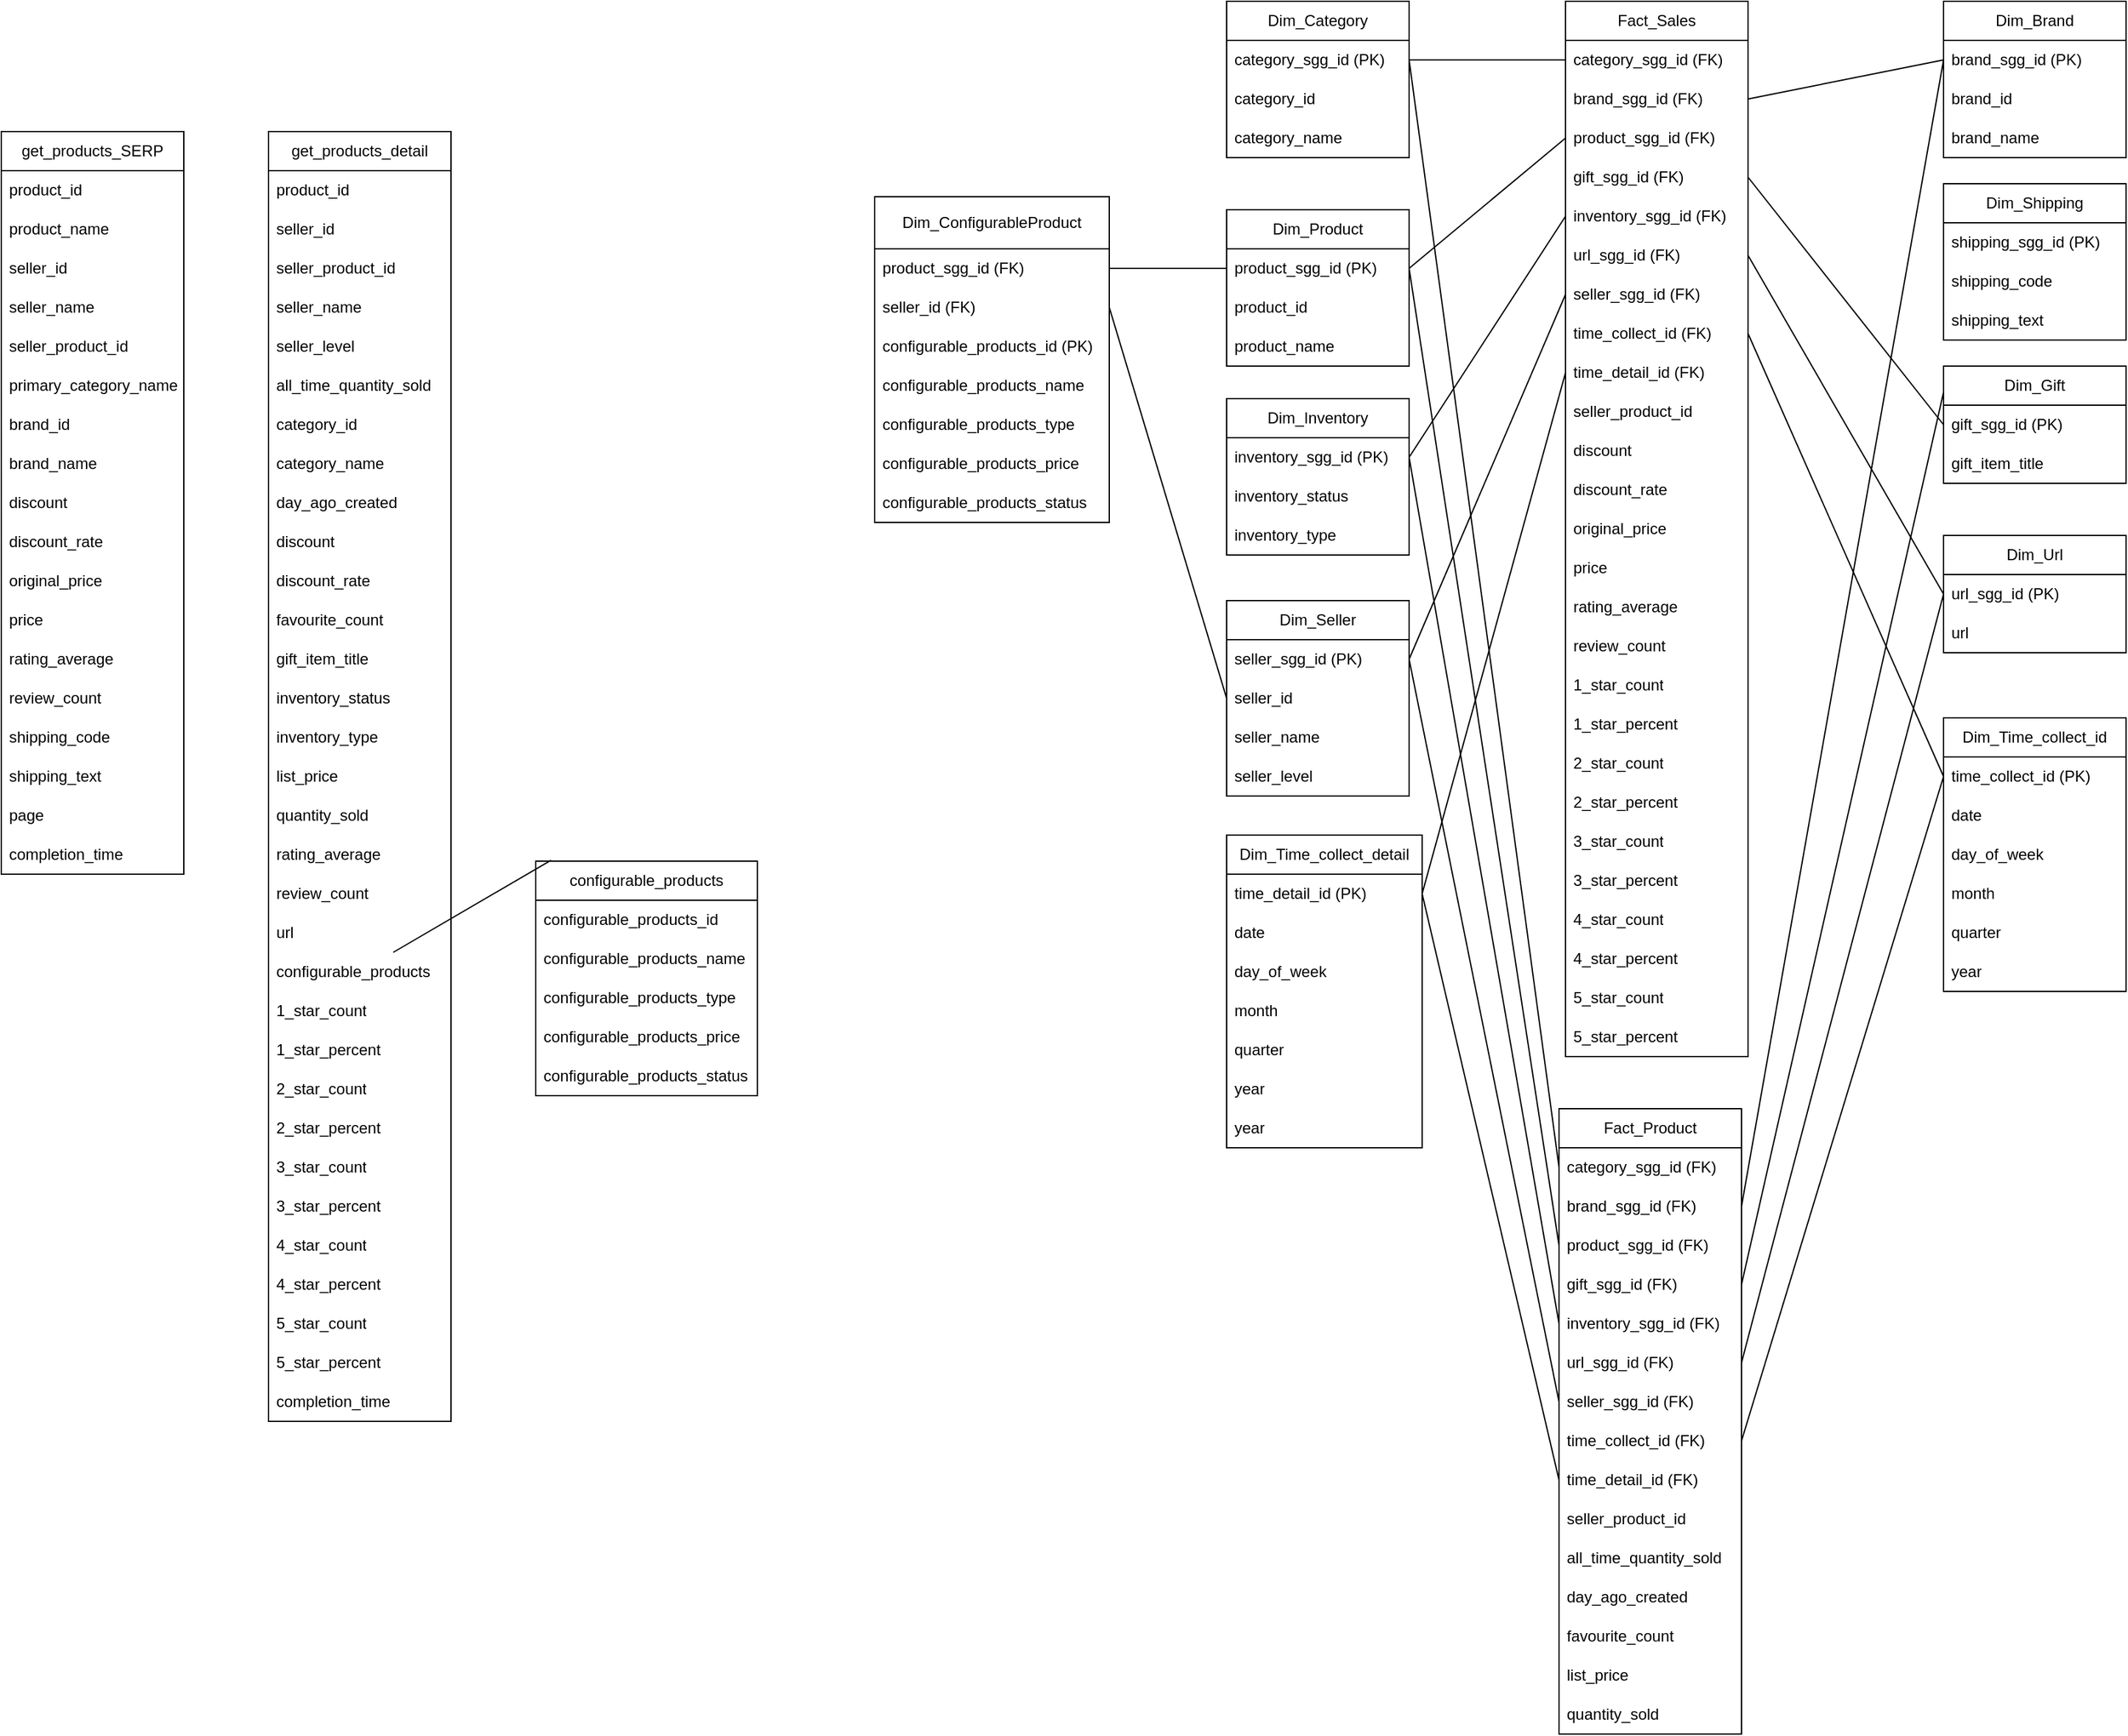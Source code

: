 <mxfile version="22.1.16" type="device" pages="2">
  <diagram name="raw_data" id="HkRItMffDx-efbP6uTjz">
    <mxGraphModel dx="1490" dy="2020" grid="1" gridSize="10" guides="1" tooltips="1" connect="1" arrows="1" fold="1" page="1" pageScale="1" pageWidth="850" pageHeight="1100" math="0" shadow="0">
      <root>
        <mxCell id="0" />
        <mxCell id="1" parent="0" />
        <mxCell id="7CGeCK7Cq-09lTBTZW4k-2" value="Dim_Seller" style="swimlane;fontStyle=0;childLayout=stackLayout;horizontal=1;startSize=30;horizontalStack=0;resizeParent=1;resizeParentMax=0;resizeLast=0;collapsible=1;marginBottom=0;whiteSpace=wrap;html=1;" parent="1" vertex="1">
          <mxGeometry x="1020" y="420" width="140" height="150" as="geometry" />
        </mxCell>
        <mxCell id="7CGeCK7Cq-09lTBTZW4k-45" value="seller_sgg_id (PK)" style="text;strokeColor=none;fillColor=none;align=left;verticalAlign=middle;spacingLeft=4;spacingRight=4;overflow=hidden;points=[[0,0.5],[1,0.5]];portConstraint=eastwest;rotatable=0;whiteSpace=wrap;html=1;" parent="7CGeCK7Cq-09lTBTZW4k-2" vertex="1">
          <mxGeometry y="30" width="140" height="30" as="geometry" />
        </mxCell>
        <mxCell id="7CGeCK7Cq-09lTBTZW4k-43" value="seller_id" style="text;strokeColor=none;fillColor=none;align=left;verticalAlign=middle;spacingLeft=4;spacingRight=4;overflow=hidden;points=[[0,0.5],[1,0.5]];portConstraint=eastwest;rotatable=0;whiteSpace=wrap;html=1;" parent="7CGeCK7Cq-09lTBTZW4k-2" vertex="1">
          <mxGeometry y="60" width="140" height="30" as="geometry" />
        </mxCell>
        <mxCell id="7CGeCK7Cq-09lTBTZW4k-44" value="seller_name" style="text;strokeColor=none;fillColor=none;align=left;verticalAlign=middle;spacingLeft=4;spacingRight=4;overflow=hidden;points=[[0,0.5],[1,0.5]];portConstraint=eastwest;rotatable=0;whiteSpace=wrap;html=1;" parent="7CGeCK7Cq-09lTBTZW4k-2" vertex="1">
          <mxGeometry y="90" width="140" height="30" as="geometry" />
        </mxCell>
        <mxCell id="BKO1LG72_H2PPy8-bOwF-2" value="seller_level" style="text;strokeColor=none;fillColor=none;align=left;verticalAlign=middle;spacingLeft=4;spacingRight=4;overflow=hidden;points=[[0,0.5],[1,0.5]];portConstraint=eastwest;rotatable=0;whiteSpace=wrap;html=1;" parent="7CGeCK7Cq-09lTBTZW4k-2" vertex="1">
          <mxGeometry y="120" width="140" height="30" as="geometry" />
        </mxCell>
        <mxCell id="7CGeCK7Cq-09lTBTZW4k-6" value="Dim_Brand" style="swimlane;fontStyle=0;childLayout=stackLayout;horizontal=1;startSize=30;horizontalStack=0;resizeParent=1;resizeParentMax=0;resizeLast=0;collapsible=1;marginBottom=0;whiteSpace=wrap;html=1;" parent="1" vertex="1">
          <mxGeometry x="1570" y="-40" width="140" height="120" as="geometry" />
        </mxCell>
        <mxCell id="7CGeCK7Cq-09lTBTZW4k-48" value="brand_sgg_id (PK)" style="text;strokeColor=none;fillColor=none;align=left;verticalAlign=middle;spacingLeft=4;spacingRight=4;overflow=hidden;points=[[0,0.5],[1,0.5]];portConstraint=eastwest;rotatable=0;whiteSpace=wrap;html=1;" parent="7CGeCK7Cq-09lTBTZW4k-6" vertex="1">
          <mxGeometry y="30" width="140" height="30" as="geometry" />
        </mxCell>
        <mxCell id="7CGeCK7Cq-09lTBTZW4k-46" value="brand_id" style="text;strokeColor=none;fillColor=none;align=left;verticalAlign=middle;spacingLeft=4;spacingRight=4;overflow=hidden;points=[[0,0.5],[1,0.5]];portConstraint=eastwest;rotatable=0;whiteSpace=wrap;html=1;" parent="7CGeCK7Cq-09lTBTZW4k-6" vertex="1">
          <mxGeometry y="60" width="140" height="30" as="geometry" />
        </mxCell>
        <mxCell id="7CGeCK7Cq-09lTBTZW4k-47" value="brand_name" style="text;strokeColor=none;fillColor=none;align=left;verticalAlign=middle;spacingLeft=4;spacingRight=4;overflow=hidden;points=[[0,0.5],[1,0.5]];portConstraint=eastwest;rotatable=0;whiteSpace=wrap;html=1;" parent="7CGeCK7Cq-09lTBTZW4k-6" vertex="1">
          <mxGeometry y="90" width="140" height="30" as="geometry" />
        </mxCell>
        <mxCell id="7CGeCK7Cq-09lTBTZW4k-10" value="Dim_Product" style="swimlane;fontStyle=0;childLayout=stackLayout;horizontal=1;startSize=30;horizontalStack=0;resizeParent=1;resizeParentMax=0;resizeLast=0;collapsible=1;marginBottom=0;whiteSpace=wrap;html=1;" parent="1" vertex="1">
          <mxGeometry x="1020" y="120" width="140" height="120" as="geometry" />
        </mxCell>
        <mxCell id="7CGeCK7Cq-09lTBTZW4k-35" value="product_sgg_id (PK)" style="text;strokeColor=none;fillColor=none;align=left;verticalAlign=middle;spacingLeft=4;spacingRight=4;overflow=hidden;points=[[0,0.5],[1,0.5]];portConstraint=eastwest;rotatable=0;whiteSpace=wrap;html=1;" parent="7CGeCK7Cq-09lTBTZW4k-10" vertex="1">
          <mxGeometry y="30" width="140" height="30" as="geometry" />
        </mxCell>
        <mxCell id="7CGeCK7Cq-09lTBTZW4k-38" value="product_id" style="text;strokeColor=none;fillColor=none;align=left;verticalAlign=middle;spacingLeft=4;spacingRight=4;overflow=hidden;points=[[0,0.5],[1,0.5]];portConstraint=eastwest;rotatable=0;whiteSpace=wrap;html=1;" parent="7CGeCK7Cq-09lTBTZW4k-10" vertex="1">
          <mxGeometry y="60" width="140" height="30" as="geometry" />
        </mxCell>
        <mxCell id="7CGeCK7Cq-09lTBTZW4k-39" value="product_name" style="text;strokeColor=none;fillColor=none;align=left;verticalAlign=middle;spacingLeft=4;spacingRight=4;overflow=hidden;points=[[0,0.5],[1,0.5]];portConstraint=eastwest;rotatable=0;whiteSpace=wrap;html=1;" parent="7CGeCK7Cq-09lTBTZW4k-10" vertex="1">
          <mxGeometry y="90" width="140" height="30" as="geometry" />
        </mxCell>
        <mxCell id="7CGeCK7Cq-09lTBTZW4k-20" value="Dim_Category" style="swimlane;fontStyle=0;childLayout=stackLayout;horizontal=1;startSize=30;horizontalStack=0;resizeParent=1;resizeParentMax=0;resizeLast=0;collapsible=1;marginBottom=0;whiteSpace=wrap;html=1;" parent="1" vertex="1">
          <mxGeometry x="1020" y="-40" width="140" height="120" as="geometry" />
        </mxCell>
        <mxCell id="7CGeCK7Cq-09lTBTZW4k-40" value="category_sgg_id (PK)" style="text;strokeColor=none;fillColor=none;align=left;verticalAlign=middle;spacingLeft=4;spacingRight=4;overflow=hidden;points=[[0,0.5],[1,0.5]];portConstraint=eastwest;rotatable=0;whiteSpace=wrap;html=1;" parent="7CGeCK7Cq-09lTBTZW4k-20" vertex="1">
          <mxGeometry y="30" width="140" height="30" as="geometry" />
        </mxCell>
        <mxCell id="7CGeCK7Cq-09lTBTZW4k-41" value="category_id" style="text;strokeColor=none;fillColor=none;align=left;verticalAlign=middle;spacingLeft=4;spacingRight=4;overflow=hidden;points=[[0,0.5],[1,0.5]];portConstraint=eastwest;rotatable=0;whiteSpace=wrap;html=1;" parent="7CGeCK7Cq-09lTBTZW4k-20" vertex="1">
          <mxGeometry y="60" width="140" height="30" as="geometry" />
        </mxCell>
        <mxCell id="7CGeCK7Cq-09lTBTZW4k-42" value="category_name" style="text;strokeColor=none;fillColor=none;align=left;verticalAlign=middle;spacingLeft=4;spacingRight=4;overflow=hidden;points=[[0,0.5],[1,0.5]];portConstraint=eastwest;rotatable=0;whiteSpace=wrap;html=1;" parent="7CGeCK7Cq-09lTBTZW4k-20" vertex="1">
          <mxGeometry y="90" width="140" height="30" as="geometry" />
        </mxCell>
        <mxCell id="7CGeCK7Cq-09lTBTZW4k-24" value="Dim_Shipping" style="swimlane;fontStyle=0;childLayout=stackLayout;horizontal=1;startSize=30;horizontalStack=0;resizeParent=1;resizeParentMax=0;resizeLast=0;collapsible=1;marginBottom=0;whiteSpace=wrap;html=1;" parent="1" vertex="1">
          <mxGeometry x="1570" y="100" width="140" height="120" as="geometry" />
        </mxCell>
        <mxCell id="7CGeCK7Cq-09lTBTZW4k-51" value="shipping_sgg_id (PK)" style="text;strokeColor=none;fillColor=none;align=left;verticalAlign=middle;spacingLeft=4;spacingRight=4;overflow=hidden;points=[[0,0.5],[1,0.5]];portConstraint=eastwest;rotatable=0;whiteSpace=wrap;html=1;" parent="7CGeCK7Cq-09lTBTZW4k-24" vertex="1">
          <mxGeometry y="30" width="140" height="30" as="geometry" />
        </mxCell>
        <mxCell id="7CGeCK7Cq-09lTBTZW4k-49" value="shipping_code" style="text;strokeColor=none;fillColor=none;align=left;verticalAlign=middle;spacingLeft=4;spacingRight=4;overflow=hidden;points=[[0,0.5],[1,0.5]];portConstraint=eastwest;rotatable=0;whiteSpace=wrap;html=1;" parent="7CGeCK7Cq-09lTBTZW4k-24" vertex="1">
          <mxGeometry y="60" width="140" height="30" as="geometry" />
        </mxCell>
        <mxCell id="7CGeCK7Cq-09lTBTZW4k-50" value="shipping_text" style="text;strokeColor=none;fillColor=none;align=left;verticalAlign=middle;spacingLeft=4;spacingRight=4;overflow=hidden;points=[[0,0.5],[1,0.5]];portConstraint=eastwest;rotatable=0;whiteSpace=wrap;html=1;" parent="7CGeCK7Cq-09lTBTZW4k-24" vertex="1">
          <mxGeometry y="90" width="140" height="30" as="geometry" />
        </mxCell>
        <mxCell id="7CGeCK7Cq-09lTBTZW4k-28" value="Dim_ConfigurableProduct" style="swimlane;fontStyle=0;childLayout=stackLayout;horizontal=1;startSize=40;horizontalStack=0;resizeParent=1;resizeParentMax=0;resizeLast=0;collapsible=1;marginBottom=0;whiteSpace=wrap;html=1;" parent="1" vertex="1">
          <mxGeometry x="750" y="110" width="180" height="250" as="geometry" />
        </mxCell>
        <mxCell id="7CGeCK7Cq-09lTBTZW4k-52" value="product_sgg_id (FK)" style="text;strokeColor=none;fillColor=none;align=left;verticalAlign=middle;spacingLeft=4;spacingRight=4;overflow=hidden;points=[[0,0.5],[1,0.5]];portConstraint=eastwest;rotatable=0;whiteSpace=wrap;html=1;" parent="7CGeCK7Cq-09lTBTZW4k-28" vertex="1">
          <mxGeometry y="40" width="180" height="30" as="geometry" />
        </mxCell>
        <mxCell id="pxSB6H8c3w-s6xmzzCm0-1" value="seller_id (FK)" style="text;strokeColor=none;fillColor=none;align=left;verticalAlign=middle;spacingLeft=4;spacingRight=4;overflow=hidden;points=[[0,0.5],[1,0.5]];portConstraint=eastwest;rotatable=0;whiteSpace=wrap;html=1;" parent="7CGeCK7Cq-09lTBTZW4k-28" vertex="1">
          <mxGeometry y="70" width="180" height="30" as="geometry" />
        </mxCell>
        <mxCell id="7CGeCK7Cq-09lTBTZW4k-53" value="configurable_products_id (PK)" style="text;strokeColor=none;fillColor=none;align=left;verticalAlign=middle;spacingLeft=4;spacingRight=4;overflow=hidden;points=[[0,0.5],[1,0.5]];portConstraint=eastwest;rotatable=0;whiteSpace=wrap;html=1;" parent="7CGeCK7Cq-09lTBTZW4k-28" vertex="1">
          <mxGeometry y="100" width="180" height="30" as="geometry" />
        </mxCell>
        <mxCell id="7CGeCK7Cq-09lTBTZW4k-54" value="configurable_products_name" style="text;strokeColor=none;fillColor=none;align=left;verticalAlign=middle;spacingLeft=4;spacingRight=4;overflow=hidden;points=[[0,0.5],[1,0.5]];portConstraint=eastwest;rotatable=0;whiteSpace=wrap;html=1;" parent="7CGeCK7Cq-09lTBTZW4k-28" vertex="1">
          <mxGeometry y="130" width="180" height="30" as="geometry" />
        </mxCell>
        <mxCell id="7CGeCK7Cq-09lTBTZW4k-55" value="configurable_products_type" style="text;strokeColor=none;fillColor=none;align=left;verticalAlign=middle;spacingLeft=4;spacingRight=4;overflow=hidden;points=[[0,0.5],[1,0.5]];portConstraint=eastwest;rotatable=0;whiteSpace=wrap;html=1;" parent="7CGeCK7Cq-09lTBTZW4k-28" vertex="1">
          <mxGeometry y="160" width="180" height="30" as="geometry" />
        </mxCell>
        <mxCell id="7CGeCK7Cq-09lTBTZW4k-56" value="configurable_products_price" style="text;strokeColor=none;fillColor=none;align=left;verticalAlign=middle;spacingLeft=4;spacingRight=4;overflow=hidden;points=[[0,0.5],[1,0.5]];portConstraint=eastwest;rotatable=0;whiteSpace=wrap;html=1;" parent="7CGeCK7Cq-09lTBTZW4k-28" vertex="1">
          <mxGeometry y="190" width="180" height="30" as="geometry" />
        </mxCell>
        <mxCell id="7CGeCK7Cq-09lTBTZW4k-57" value="configurable_products_status" style="text;strokeColor=none;fillColor=none;align=left;verticalAlign=middle;spacingLeft=4;spacingRight=4;overflow=hidden;points=[[0,0.5],[1,0.5]];portConstraint=eastwest;rotatable=0;whiteSpace=wrap;html=1;" parent="7CGeCK7Cq-09lTBTZW4k-28" vertex="1">
          <mxGeometry y="220" width="180" height="30" as="geometry" />
        </mxCell>
        <mxCell id="7CGeCK7Cq-09lTBTZW4k-32" value="Fact_Sales" style="swimlane;fontStyle=0;childLayout=stackLayout;horizontal=1;startSize=30;horizontalStack=0;resizeParent=1;resizeParentMax=0;resizeLast=0;collapsible=1;marginBottom=0;whiteSpace=wrap;html=1;" parent="1" vertex="1">
          <mxGeometry x="1280" y="-40" width="140" height="810" as="geometry" />
        </mxCell>
        <mxCell id="7CGeCK7Cq-09lTBTZW4k-74" value="category_sgg_id (FK)" style="text;strokeColor=none;fillColor=none;align=left;verticalAlign=middle;spacingLeft=4;spacingRight=4;overflow=hidden;points=[[0,0.5],[1,0.5]];portConstraint=eastwest;rotatable=0;whiteSpace=wrap;html=1;" parent="7CGeCK7Cq-09lTBTZW4k-32" vertex="1">
          <mxGeometry y="30" width="140" height="30" as="geometry" />
        </mxCell>
        <mxCell id="7CGeCK7Cq-09lTBTZW4k-70" value="brand_sgg_id (FK)" style="text;strokeColor=none;fillColor=none;align=left;verticalAlign=middle;spacingLeft=4;spacingRight=4;overflow=hidden;points=[[0,0.5],[1,0.5]];portConstraint=eastwest;rotatable=0;whiteSpace=wrap;html=1;" parent="7CGeCK7Cq-09lTBTZW4k-32" vertex="1">
          <mxGeometry y="60" width="140" height="30" as="geometry" />
        </mxCell>
        <mxCell id="7CGeCK7Cq-09lTBTZW4k-69" value="product_sgg_id (FK)" style="text;strokeColor=none;fillColor=none;align=left;verticalAlign=middle;spacingLeft=4;spacingRight=4;overflow=hidden;points=[[0,0.5],[1,0.5]];portConstraint=eastwest;rotatable=0;whiteSpace=wrap;html=1;" parent="7CGeCK7Cq-09lTBTZW4k-32" vertex="1">
          <mxGeometry y="90" width="140" height="30" as="geometry" />
        </mxCell>
        <mxCell id="7CGeCK7Cq-09lTBTZW4k-112" value="gift_sgg_id (FK)" style="text;strokeColor=none;fillColor=none;align=left;verticalAlign=middle;spacingLeft=4;spacingRight=4;overflow=hidden;points=[[0,0.5],[1,0.5]];portConstraint=eastwest;rotatable=0;whiteSpace=wrap;html=1;" parent="7CGeCK7Cq-09lTBTZW4k-32" vertex="1">
          <mxGeometry y="120" width="140" height="30" as="geometry" />
        </mxCell>
        <mxCell id="7CGeCK7Cq-09lTBTZW4k-120" value="inventory_sgg_id (FK)" style="text;strokeColor=none;fillColor=none;align=left;verticalAlign=middle;spacingLeft=4;spacingRight=4;overflow=hidden;points=[[0,0.5],[1,0.5]];portConstraint=eastwest;rotatable=0;whiteSpace=wrap;html=1;" parent="7CGeCK7Cq-09lTBTZW4k-32" vertex="1">
          <mxGeometry y="150" width="140" height="30" as="geometry" />
        </mxCell>
        <mxCell id="7CGeCK7Cq-09lTBTZW4k-83" value="url_sgg_id (FK)" style="text;strokeColor=none;fillColor=none;align=left;verticalAlign=middle;spacingLeft=4;spacingRight=4;overflow=hidden;points=[[0,0.5],[1,0.5]];portConstraint=eastwest;rotatable=0;whiteSpace=wrap;html=1;" parent="7CGeCK7Cq-09lTBTZW4k-32" vertex="1">
          <mxGeometry y="180" width="140" height="30" as="geometry" />
        </mxCell>
        <mxCell id="7CGeCK7Cq-09lTBTZW4k-71" value="seller_sgg_id (FK)" style="text;strokeColor=none;fillColor=none;align=left;verticalAlign=middle;spacingLeft=4;spacingRight=4;overflow=hidden;points=[[0,0.5],[1,0.5]];portConstraint=eastwest;rotatable=0;whiteSpace=wrap;html=1;" parent="7CGeCK7Cq-09lTBTZW4k-32" vertex="1">
          <mxGeometry y="210" width="140" height="30" as="geometry" />
        </mxCell>
        <mxCell id="7CGeCK7Cq-09lTBTZW4k-72" value="time_collect_id (FK)" style="text;strokeColor=none;fillColor=none;align=left;verticalAlign=middle;spacingLeft=4;spacingRight=4;overflow=hidden;points=[[0,0.5],[1,0.5]];portConstraint=eastwest;rotatable=0;whiteSpace=wrap;html=1;" parent="7CGeCK7Cq-09lTBTZW4k-32" vertex="1">
          <mxGeometry y="240" width="140" height="30" as="geometry" />
        </mxCell>
        <mxCell id="xC-mM90__ga3MvIqNIxc-11" value="time_detail_id (FK)" style="text;strokeColor=none;fillColor=none;align=left;verticalAlign=middle;spacingLeft=4;spacingRight=4;overflow=hidden;points=[[0,0.5],[1,0.5]];portConstraint=eastwest;rotatable=0;whiteSpace=wrap;html=1;" vertex="1" parent="7CGeCK7Cq-09lTBTZW4k-32">
          <mxGeometry y="270" width="140" height="30" as="geometry" />
        </mxCell>
        <mxCell id="xC-mM90__ga3MvIqNIxc-2" value="seller_product_id" style="text;strokeColor=none;fillColor=none;align=left;verticalAlign=middle;spacingLeft=4;spacingRight=4;overflow=hidden;points=[[0,0.5],[1,0.5]];portConstraint=eastwest;rotatable=0;whiteSpace=wrap;html=1;" vertex="1" parent="7CGeCK7Cq-09lTBTZW4k-32">
          <mxGeometry y="300" width="140" height="30" as="geometry" />
        </mxCell>
        <mxCell id="7CGeCK7Cq-09lTBTZW4k-75" value="discount" style="text;strokeColor=none;fillColor=none;align=left;verticalAlign=middle;spacingLeft=4;spacingRight=4;overflow=hidden;points=[[0,0.5],[1,0.5]];portConstraint=eastwest;rotatable=0;whiteSpace=wrap;html=1;" parent="7CGeCK7Cq-09lTBTZW4k-32" vertex="1">
          <mxGeometry y="330" width="140" height="30" as="geometry" />
        </mxCell>
        <mxCell id="7CGeCK7Cq-09lTBTZW4k-76" value="discount_rate" style="text;strokeColor=none;fillColor=none;align=left;verticalAlign=middle;spacingLeft=4;spacingRight=4;overflow=hidden;points=[[0,0.5],[1,0.5]];portConstraint=eastwest;rotatable=0;whiteSpace=wrap;html=1;" parent="7CGeCK7Cq-09lTBTZW4k-32" vertex="1">
          <mxGeometry y="360" width="140" height="30" as="geometry" />
        </mxCell>
        <mxCell id="7CGeCK7Cq-09lTBTZW4k-77" value="original_price" style="text;strokeColor=none;fillColor=none;align=left;verticalAlign=middle;spacingLeft=4;spacingRight=4;overflow=hidden;points=[[0,0.5],[1,0.5]];portConstraint=eastwest;rotatable=0;whiteSpace=wrap;html=1;" parent="7CGeCK7Cq-09lTBTZW4k-32" vertex="1">
          <mxGeometry y="390" width="140" height="30" as="geometry" />
        </mxCell>
        <mxCell id="7CGeCK7Cq-09lTBTZW4k-78" value="price" style="text;strokeColor=none;fillColor=none;align=left;verticalAlign=middle;spacingLeft=4;spacingRight=4;overflow=hidden;points=[[0,0.5],[1,0.5]];portConstraint=eastwest;rotatable=0;whiteSpace=wrap;html=1;" parent="7CGeCK7Cq-09lTBTZW4k-32" vertex="1">
          <mxGeometry y="420" width="140" height="30" as="geometry" />
        </mxCell>
        <mxCell id="7CGeCK7Cq-09lTBTZW4k-84" value="rating_average" style="text;strokeColor=none;fillColor=none;align=left;verticalAlign=middle;spacingLeft=4;spacingRight=4;overflow=hidden;points=[[0,0.5],[1,0.5]];portConstraint=eastwest;rotatable=0;whiteSpace=wrap;html=1;" parent="7CGeCK7Cq-09lTBTZW4k-32" vertex="1">
          <mxGeometry y="450" width="140" height="30" as="geometry" />
        </mxCell>
        <mxCell id="7CGeCK7Cq-09lTBTZW4k-85" value="review_count" style="text;strokeColor=none;fillColor=none;align=left;verticalAlign=middle;spacingLeft=4;spacingRight=4;overflow=hidden;points=[[0,0.5],[1,0.5]];portConstraint=eastwest;rotatable=0;whiteSpace=wrap;html=1;" parent="7CGeCK7Cq-09lTBTZW4k-32" vertex="1">
          <mxGeometry y="480" width="140" height="30" as="geometry" />
        </mxCell>
        <mxCell id="BKO1LG72_H2PPy8-bOwF-13" value="1_star_count" style="text;strokeColor=none;fillColor=none;align=left;verticalAlign=middle;spacingLeft=4;spacingRight=4;overflow=hidden;points=[[0,0.5],[1,0.5]];portConstraint=eastwest;rotatable=0;whiteSpace=wrap;html=1;" parent="7CGeCK7Cq-09lTBTZW4k-32" vertex="1">
          <mxGeometry y="510" width="140" height="30" as="geometry" />
        </mxCell>
        <mxCell id="BKO1LG72_H2PPy8-bOwF-14" value="1_star_percent" style="text;strokeColor=none;fillColor=none;align=left;verticalAlign=middle;spacingLeft=4;spacingRight=4;overflow=hidden;points=[[0,0.5],[1,0.5]];portConstraint=eastwest;rotatable=0;whiteSpace=wrap;html=1;" parent="7CGeCK7Cq-09lTBTZW4k-32" vertex="1">
          <mxGeometry y="540" width="140" height="30" as="geometry" />
        </mxCell>
        <mxCell id="BKO1LG72_H2PPy8-bOwF-15" value="2_star_count" style="text;strokeColor=none;fillColor=none;align=left;verticalAlign=middle;spacingLeft=4;spacingRight=4;overflow=hidden;points=[[0,0.5],[1,0.5]];portConstraint=eastwest;rotatable=0;whiteSpace=wrap;html=1;" parent="7CGeCK7Cq-09lTBTZW4k-32" vertex="1">
          <mxGeometry y="570" width="140" height="30" as="geometry" />
        </mxCell>
        <mxCell id="BKO1LG72_H2PPy8-bOwF-16" value="2_star_percent" style="text;strokeColor=none;fillColor=none;align=left;verticalAlign=middle;spacingLeft=4;spacingRight=4;overflow=hidden;points=[[0,0.5],[1,0.5]];portConstraint=eastwest;rotatable=0;whiteSpace=wrap;html=1;" parent="7CGeCK7Cq-09lTBTZW4k-32" vertex="1">
          <mxGeometry y="600" width="140" height="30" as="geometry" />
        </mxCell>
        <mxCell id="BKO1LG72_H2PPy8-bOwF-17" value="3_star_count" style="text;strokeColor=none;fillColor=none;align=left;verticalAlign=middle;spacingLeft=4;spacingRight=4;overflow=hidden;points=[[0,0.5],[1,0.5]];portConstraint=eastwest;rotatable=0;whiteSpace=wrap;html=1;" parent="7CGeCK7Cq-09lTBTZW4k-32" vertex="1">
          <mxGeometry y="630" width="140" height="30" as="geometry" />
        </mxCell>
        <mxCell id="BKO1LG72_H2PPy8-bOwF-18" value="3_star_percent" style="text;strokeColor=none;fillColor=none;align=left;verticalAlign=middle;spacingLeft=4;spacingRight=4;overflow=hidden;points=[[0,0.5],[1,0.5]];portConstraint=eastwest;rotatable=0;whiteSpace=wrap;html=1;" parent="7CGeCK7Cq-09lTBTZW4k-32" vertex="1">
          <mxGeometry y="660" width="140" height="30" as="geometry" />
        </mxCell>
        <mxCell id="BKO1LG72_H2PPy8-bOwF-19" value="4_star_count" style="text;strokeColor=none;fillColor=none;align=left;verticalAlign=middle;spacingLeft=4;spacingRight=4;overflow=hidden;points=[[0,0.5],[1,0.5]];portConstraint=eastwest;rotatable=0;whiteSpace=wrap;html=1;" parent="7CGeCK7Cq-09lTBTZW4k-32" vertex="1">
          <mxGeometry y="690" width="140" height="30" as="geometry" />
        </mxCell>
        <mxCell id="BKO1LG72_H2PPy8-bOwF-20" value="4_star_percent" style="text;strokeColor=none;fillColor=none;align=left;verticalAlign=middle;spacingLeft=4;spacingRight=4;overflow=hidden;points=[[0,0.5],[1,0.5]];portConstraint=eastwest;rotatable=0;whiteSpace=wrap;html=1;" parent="7CGeCK7Cq-09lTBTZW4k-32" vertex="1">
          <mxGeometry y="720" width="140" height="30" as="geometry" />
        </mxCell>
        <mxCell id="BKO1LG72_H2PPy8-bOwF-21" value="5_star_count" style="text;strokeColor=none;fillColor=none;align=left;verticalAlign=middle;spacingLeft=4;spacingRight=4;overflow=hidden;points=[[0,0.5],[1,0.5]];portConstraint=eastwest;rotatable=0;whiteSpace=wrap;html=1;" parent="7CGeCK7Cq-09lTBTZW4k-32" vertex="1">
          <mxGeometry y="750" width="140" height="30" as="geometry" />
        </mxCell>
        <mxCell id="BKO1LG72_H2PPy8-bOwF-22" value="5_star_percent" style="text;strokeColor=none;fillColor=none;align=left;verticalAlign=middle;spacingLeft=4;spacingRight=4;overflow=hidden;points=[[0,0.5],[1,0.5]];portConstraint=eastwest;rotatable=0;whiteSpace=wrap;html=1;" parent="7CGeCK7Cq-09lTBTZW4k-32" vertex="1">
          <mxGeometry y="780" width="140" height="30" as="geometry" />
        </mxCell>
        <mxCell id="7CGeCK7Cq-09lTBTZW4k-33" value="Fact_Product" style="swimlane;fontStyle=0;childLayout=stackLayout;horizontal=1;startSize=30;horizontalStack=0;resizeParent=1;resizeParentMax=0;resizeLast=0;collapsible=1;marginBottom=0;whiteSpace=wrap;html=1;" parent="1" vertex="1">
          <mxGeometry x="1275" y="810" width="140" height="480" as="geometry" />
        </mxCell>
        <mxCell id="7CGeCK7Cq-09lTBTZW4k-93" value="category_sgg_id (FK)" style="text;strokeColor=none;fillColor=none;align=left;verticalAlign=middle;spacingLeft=4;spacingRight=4;overflow=hidden;points=[[0,0.5],[1,0.5]];portConstraint=eastwest;rotatable=0;whiteSpace=wrap;html=1;" parent="7CGeCK7Cq-09lTBTZW4k-33" vertex="1">
          <mxGeometry y="30" width="140" height="30" as="geometry" />
        </mxCell>
        <mxCell id="7CGeCK7Cq-09lTBTZW4k-94" value="brand_sgg_id (FK)" style="text;strokeColor=none;fillColor=none;align=left;verticalAlign=middle;spacingLeft=4;spacingRight=4;overflow=hidden;points=[[0,0.5],[1,0.5]];portConstraint=eastwest;rotatable=0;whiteSpace=wrap;html=1;" parent="7CGeCK7Cq-09lTBTZW4k-33" vertex="1">
          <mxGeometry y="60" width="140" height="30" as="geometry" />
        </mxCell>
        <mxCell id="7CGeCK7Cq-09lTBTZW4k-95" value="product_sgg_id (FK)" style="text;strokeColor=none;fillColor=none;align=left;verticalAlign=middle;spacingLeft=4;spacingRight=4;overflow=hidden;points=[[0,0.5],[1,0.5]];portConstraint=eastwest;rotatable=0;whiteSpace=wrap;html=1;" parent="7CGeCK7Cq-09lTBTZW4k-33" vertex="1">
          <mxGeometry y="90" width="140" height="30" as="geometry" />
        </mxCell>
        <mxCell id="7CGeCK7Cq-09lTBTZW4k-111" value="gift_sgg_id (FK)" style="text;strokeColor=none;fillColor=none;align=left;verticalAlign=middle;spacingLeft=4;spacingRight=4;overflow=hidden;points=[[0,0.5],[1,0.5]];portConstraint=eastwest;rotatable=0;whiteSpace=wrap;html=1;" parent="7CGeCK7Cq-09lTBTZW4k-33" vertex="1">
          <mxGeometry y="120" width="140" height="30" as="geometry" />
        </mxCell>
        <mxCell id="7CGeCK7Cq-09lTBTZW4k-121" value="inventory_sgg_id (FK)" style="text;strokeColor=none;fillColor=none;align=left;verticalAlign=middle;spacingLeft=4;spacingRight=4;overflow=hidden;points=[[0,0.5],[1,0.5]];portConstraint=eastwest;rotatable=0;whiteSpace=wrap;html=1;" parent="7CGeCK7Cq-09lTBTZW4k-33" vertex="1">
          <mxGeometry y="150" width="140" height="30" as="geometry" />
        </mxCell>
        <mxCell id="7CGeCK7Cq-09lTBTZW4k-96" value="url_sgg_id (FK)" style="text;strokeColor=none;fillColor=none;align=left;verticalAlign=middle;spacingLeft=4;spacingRight=4;overflow=hidden;points=[[0,0.5],[1,0.5]];portConstraint=eastwest;rotatable=0;whiteSpace=wrap;html=1;" parent="7CGeCK7Cq-09lTBTZW4k-33" vertex="1">
          <mxGeometry y="180" width="140" height="30" as="geometry" />
        </mxCell>
        <mxCell id="7CGeCK7Cq-09lTBTZW4k-97" value="seller_sgg_id (FK)" style="text;strokeColor=none;fillColor=none;align=left;verticalAlign=middle;spacingLeft=4;spacingRight=4;overflow=hidden;points=[[0,0.5],[1,0.5]];portConstraint=eastwest;rotatable=0;whiteSpace=wrap;html=1;" parent="7CGeCK7Cq-09lTBTZW4k-33" vertex="1">
          <mxGeometry y="210" width="140" height="30" as="geometry" />
        </mxCell>
        <mxCell id="7CGeCK7Cq-09lTBTZW4k-98" value="time_collect_id (FK)" style="text;strokeColor=none;fillColor=none;align=left;verticalAlign=middle;spacingLeft=4;spacingRight=4;overflow=hidden;points=[[0,0.5],[1,0.5]];portConstraint=eastwest;rotatable=0;whiteSpace=wrap;html=1;" parent="7CGeCK7Cq-09lTBTZW4k-33" vertex="1">
          <mxGeometry y="240" width="140" height="30" as="geometry" />
        </mxCell>
        <mxCell id="xC-mM90__ga3MvIqNIxc-12" value="time_detail_id (FK)" style="text;strokeColor=none;fillColor=none;align=left;verticalAlign=middle;spacingLeft=4;spacingRight=4;overflow=hidden;points=[[0,0.5],[1,0.5]];portConstraint=eastwest;rotatable=0;whiteSpace=wrap;html=1;" vertex="1" parent="7CGeCK7Cq-09lTBTZW4k-33">
          <mxGeometry y="270" width="140" height="30" as="geometry" />
        </mxCell>
        <mxCell id="xC-mM90__ga3MvIqNIxc-13" value="seller_product_id" style="text;strokeColor=none;fillColor=none;align=left;verticalAlign=middle;spacingLeft=4;spacingRight=4;overflow=hidden;points=[[0,0.5],[1,0.5]];portConstraint=eastwest;rotatable=0;whiteSpace=wrap;html=1;" vertex="1" parent="7CGeCK7Cq-09lTBTZW4k-33">
          <mxGeometry y="300" width="140" height="30" as="geometry" />
        </mxCell>
        <mxCell id="7CGeCK7Cq-09lTBTZW4k-99" value="all_time_quantity_sold" style="text;strokeColor=none;fillColor=none;align=left;verticalAlign=middle;spacingLeft=4;spacingRight=4;overflow=hidden;points=[[0,0.5],[1,0.5]];portConstraint=eastwest;rotatable=0;whiteSpace=wrap;html=1;" parent="7CGeCK7Cq-09lTBTZW4k-33" vertex="1">
          <mxGeometry y="330" width="140" height="30" as="geometry" />
        </mxCell>
        <mxCell id="7CGeCK7Cq-09lTBTZW4k-100" value="day_ago_created" style="text;strokeColor=none;fillColor=none;align=left;verticalAlign=middle;spacingLeft=4;spacingRight=4;overflow=hidden;points=[[0,0.5],[1,0.5]];portConstraint=eastwest;rotatable=0;whiteSpace=wrap;html=1;" parent="7CGeCK7Cq-09lTBTZW4k-33" vertex="1">
          <mxGeometry y="360" width="140" height="30" as="geometry" />
        </mxCell>
        <mxCell id="7CGeCK7Cq-09lTBTZW4k-101" value="favourite_count" style="text;strokeColor=none;fillColor=none;align=left;verticalAlign=middle;spacingLeft=4;spacingRight=4;overflow=hidden;points=[[0,0.5],[1,0.5]];portConstraint=eastwest;rotatable=0;whiteSpace=wrap;html=1;" parent="7CGeCK7Cq-09lTBTZW4k-33" vertex="1">
          <mxGeometry y="390" width="140" height="30" as="geometry" />
        </mxCell>
        <mxCell id="7CGeCK7Cq-09lTBTZW4k-123" value="list_price" style="text;strokeColor=none;fillColor=none;align=left;verticalAlign=middle;spacingLeft=4;spacingRight=4;overflow=hidden;points=[[0,0.5],[1,0.5]];portConstraint=eastwest;rotatable=0;whiteSpace=wrap;html=1;" parent="7CGeCK7Cq-09lTBTZW4k-33" vertex="1">
          <mxGeometry y="420" width="140" height="30" as="geometry" />
        </mxCell>
        <mxCell id="7CGeCK7Cq-09lTBTZW4k-130" value="quantity_sold" style="text;strokeColor=none;fillColor=none;align=left;verticalAlign=middle;spacingLeft=4;spacingRight=4;overflow=hidden;points=[[0,0.5],[1,0.5]];portConstraint=eastwest;rotatable=0;whiteSpace=wrap;html=1;" parent="7CGeCK7Cq-09lTBTZW4k-33" vertex="1">
          <mxGeometry y="450" width="140" height="30" as="geometry" />
        </mxCell>
        <mxCell id="7CGeCK7Cq-09lTBTZW4k-34" value="Dim_Time_collect_id" style="swimlane;fontStyle=0;childLayout=stackLayout;horizontal=1;startSize=30;horizontalStack=0;resizeParent=1;resizeParentMax=0;resizeLast=0;collapsible=1;marginBottom=0;whiteSpace=wrap;html=1;" parent="1" vertex="1">
          <mxGeometry x="1570" y="510" width="140" height="210" as="geometry" />
        </mxCell>
        <mxCell id="7CGeCK7Cq-09lTBTZW4k-62" value="time_collect_id (PK)" style="text;strokeColor=none;fillColor=none;align=left;verticalAlign=middle;spacingLeft=4;spacingRight=4;overflow=hidden;points=[[0,0.5],[1,0.5]];portConstraint=eastwest;rotatable=0;whiteSpace=wrap;html=1;" parent="7CGeCK7Cq-09lTBTZW4k-34" vertex="1">
          <mxGeometry y="30" width="140" height="30" as="geometry" />
        </mxCell>
        <mxCell id="7CGeCK7Cq-09lTBTZW4k-63" value="date" style="text;strokeColor=none;fillColor=none;align=left;verticalAlign=middle;spacingLeft=4;spacingRight=4;overflow=hidden;points=[[0,0.5],[1,0.5]];portConstraint=eastwest;rotatable=0;whiteSpace=wrap;html=1;" parent="7CGeCK7Cq-09lTBTZW4k-34" vertex="1">
          <mxGeometry y="60" width="140" height="30" as="geometry" />
        </mxCell>
        <mxCell id="7CGeCK7Cq-09lTBTZW4k-64" value="day_of_week" style="text;strokeColor=none;fillColor=none;align=left;verticalAlign=middle;spacingLeft=4;spacingRight=4;overflow=hidden;points=[[0,0.5],[1,0.5]];portConstraint=eastwest;rotatable=0;whiteSpace=wrap;html=1;" parent="7CGeCK7Cq-09lTBTZW4k-34" vertex="1">
          <mxGeometry y="90" width="140" height="30" as="geometry" />
        </mxCell>
        <mxCell id="7CGeCK7Cq-09lTBTZW4k-65" value="month" style="text;strokeColor=none;fillColor=none;align=left;verticalAlign=middle;spacingLeft=4;spacingRight=4;overflow=hidden;points=[[0,0.5],[1,0.5]];portConstraint=eastwest;rotatable=0;whiteSpace=wrap;html=1;" parent="7CGeCK7Cq-09lTBTZW4k-34" vertex="1">
          <mxGeometry y="120" width="140" height="30" as="geometry" />
        </mxCell>
        <mxCell id="7CGeCK7Cq-09lTBTZW4k-66" value="quarter" style="text;strokeColor=none;fillColor=none;align=left;verticalAlign=middle;spacingLeft=4;spacingRight=4;overflow=hidden;points=[[0,0.5],[1,0.5]];portConstraint=eastwest;rotatable=0;whiteSpace=wrap;html=1;" parent="7CGeCK7Cq-09lTBTZW4k-34" vertex="1">
          <mxGeometry y="150" width="140" height="30" as="geometry" />
        </mxCell>
        <mxCell id="7CGeCK7Cq-09lTBTZW4k-67" value="year" style="text;strokeColor=none;fillColor=none;align=left;verticalAlign=middle;spacingLeft=4;spacingRight=4;overflow=hidden;points=[[0,0.5],[1,0.5]];portConstraint=eastwest;rotatable=0;whiteSpace=wrap;html=1;" parent="7CGeCK7Cq-09lTBTZW4k-34" vertex="1">
          <mxGeometry y="180" width="140" height="30" as="geometry" />
        </mxCell>
        <mxCell id="7CGeCK7Cq-09lTBTZW4k-58" value="" style="endArrow=none;html=1;rounded=0;entryX=0;entryY=0.5;entryDx=0;entryDy=0;exitX=1;exitY=0.5;exitDx=0;exitDy=0;" parent="1" source="7CGeCK7Cq-09lTBTZW4k-52" target="7CGeCK7Cq-09lTBTZW4k-35" edge="1">
          <mxGeometry width="50" height="50" relative="1" as="geometry">
            <mxPoint x="1170" y="200" as="sourcePoint" />
            <mxPoint x="1220" y="150" as="targetPoint" />
          </mxGeometry>
        </mxCell>
        <mxCell id="7CGeCK7Cq-09lTBTZW4k-79" value="Dim_Url" style="swimlane;fontStyle=0;childLayout=stackLayout;horizontal=1;startSize=30;horizontalStack=0;resizeParent=1;resizeParentMax=0;resizeLast=0;collapsible=1;marginBottom=0;whiteSpace=wrap;html=1;" parent="1" vertex="1">
          <mxGeometry x="1570" y="370" width="140" height="90" as="geometry" />
        </mxCell>
        <mxCell id="7CGeCK7Cq-09lTBTZW4k-80" value="url_sgg_id (PK)" style="text;strokeColor=none;fillColor=none;align=left;verticalAlign=middle;spacingLeft=4;spacingRight=4;overflow=hidden;points=[[0,0.5],[1,0.5]];portConstraint=eastwest;rotatable=0;whiteSpace=wrap;html=1;" parent="7CGeCK7Cq-09lTBTZW4k-79" vertex="1">
          <mxGeometry y="30" width="140" height="30" as="geometry" />
        </mxCell>
        <mxCell id="7CGeCK7Cq-09lTBTZW4k-81" value="url" style="text;strokeColor=none;fillColor=none;align=left;verticalAlign=middle;spacingLeft=4;spacingRight=4;overflow=hidden;points=[[0,0.5],[1,0.5]];portConstraint=eastwest;rotatable=0;whiteSpace=wrap;html=1;" parent="7CGeCK7Cq-09lTBTZW4k-79" vertex="1">
          <mxGeometry y="60" width="140" height="30" as="geometry" />
        </mxCell>
        <mxCell id="7CGeCK7Cq-09lTBTZW4k-86" value="" style="endArrow=none;html=1;rounded=0;entryX=0;entryY=0.5;entryDx=0;entryDy=0;exitX=1;exitY=0.5;exitDx=0;exitDy=0;" parent="1" source="7CGeCK7Cq-09lTBTZW4k-40" target="7CGeCK7Cq-09lTBTZW4k-74" edge="1">
          <mxGeometry width="50" height="50" relative="1" as="geometry">
            <mxPoint x="940" y="175" as="sourcePoint" />
            <mxPoint x="1030" y="175" as="targetPoint" />
          </mxGeometry>
        </mxCell>
        <mxCell id="7CGeCK7Cq-09lTBTZW4k-87" value="" style="endArrow=none;html=1;rounded=0;entryX=0;entryY=0.5;entryDx=0;entryDy=0;exitX=1;exitY=0.5;exitDx=0;exitDy=0;" parent="1" source="7CGeCK7Cq-09lTBTZW4k-70" target="7CGeCK7Cq-09lTBTZW4k-48" edge="1">
          <mxGeometry width="50" height="50" relative="1" as="geometry">
            <mxPoint x="1170" y="335" as="sourcePoint" />
            <mxPoint x="1300" y="155" as="targetPoint" />
          </mxGeometry>
        </mxCell>
        <mxCell id="7CGeCK7Cq-09lTBTZW4k-88" value="" style="endArrow=none;html=1;rounded=0;entryX=0;entryY=0.5;entryDx=0;entryDy=0;exitX=1;exitY=0.5;exitDx=0;exitDy=0;" parent="1" source="7CGeCK7Cq-09lTBTZW4k-35" target="7CGeCK7Cq-09lTBTZW4k-69" edge="1">
          <mxGeometry width="50" height="50" relative="1" as="geometry">
            <mxPoint x="1170" y="335" as="sourcePoint" />
            <mxPoint x="1300" y="155" as="targetPoint" />
          </mxGeometry>
        </mxCell>
        <mxCell id="7CGeCK7Cq-09lTBTZW4k-89" value="" style="endArrow=none;html=1;rounded=0;entryX=0;entryY=0.5;entryDx=0;entryDy=0;exitX=1;exitY=0.5;exitDx=0;exitDy=0;" parent="1" source="7CGeCK7Cq-09lTBTZW4k-83" target="7CGeCK7Cq-09lTBTZW4k-80" edge="1">
          <mxGeometry width="50" height="50" relative="1" as="geometry">
            <mxPoint x="1170" y="175" as="sourcePoint" />
            <mxPoint x="1300" y="215" as="targetPoint" />
          </mxGeometry>
        </mxCell>
        <mxCell id="7CGeCK7Cq-09lTBTZW4k-90" value="" style="endArrow=none;html=1;rounded=0;entryX=0;entryY=0.5;entryDx=0;entryDy=0;exitX=1;exitY=0.5;exitDx=0;exitDy=0;" parent="1" source="7CGeCK7Cq-09lTBTZW4k-45" target="7CGeCK7Cq-09lTBTZW4k-71" edge="1">
          <mxGeometry width="50" height="50" relative="1" as="geometry">
            <mxPoint x="1170" y="175" as="sourcePoint" />
            <mxPoint x="1300" y="215" as="targetPoint" />
          </mxGeometry>
        </mxCell>
        <mxCell id="7CGeCK7Cq-09lTBTZW4k-92" value="" style="endArrow=none;html=1;rounded=0;entryX=0;entryY=0.5;entryDx=0;entryDy=0;exitX=1;exitY=0.5;exitDx=0;exitDy=0;" parent="1" source="7CGeCK7Cq-09lTBTZW4k-72" target="7CGeCK7Cq-09lTBTZW4k-62" edge="1">
          <mxGeometry width="50" height="50" relative="1" as="geometry">
            <mxPoint x="1160" y="15" as="sourcePoint" />
            <mxPoint x="1300" y="275" as="targetPoint" />
          </mxGeometry>
        </mxCell>
        <mxCell id="7CGeCK7Cq-09lTBTZW4k-103" value="Dim_Gift" style="swimlane;fontStyle=0;childLayout=stackLayout;horizontal=1;startSize=30;horizontalStack=0;resizeParent=1;resizeParentMax=0;resizeLast=0;collapsible=1;marginBottom=0;whiteSpace=wrap;html=1;" parent="1" vertex="1">
          <mxGeometry x="1570" y="240" width="140" height="90" as="geometry" />
        </mxCell>
        <mxCell id="7CGeCK7Cq-09lTBTZW4k-110" value="gift_sgg_id (PK)" style="text;strokeColor=none;fillColor=none;align=left;verticalAlign=middle;spacingLeft=4;spacingRight=4;overflow=hidden;points=[[0,0.5],[1,0.5]];portConstraint=eastwest;rotatable=0;whiteSpace=wrap;html=1;" parent="7CGeCK7Cq-09lTBTZW4k-103" vertex="1">
          <mxGeometry y="30" width="140" height="30" as="geometry" />
        </mxCell>
        <mxCell id="7CGeCK7Cq-09lTBTZW4k-102" value="gift_item_title" style="text;strokeColor=none;fillColor=none;align=left;verticalAlign=middle;spacingLeft=4;spacingRight=4;overflow=hidden;points=[[0,0.5],[1,0.5]];portConstraint=eastwest;rotatable=0;whiteSpace=wrap;html=1;" parent="7CGeCK7Cq-09lTBTZW4k-103" vertex="1">
          <mxGeometry y="60" width="140" height="30" as="geometry" />
        </mxCell>
        <mxCell id="7CGeCK7Cq-09lTBTZW4k-113" value="" style="endArrow=none;html=1;rounded=0;entryX=0;entryY=0.5;entryDx=0;entryDy=0;exitX=1;exitY=0.5;exitDx=0;exitDy=0;" parent="1" source="7CGeCK7Cq-09lTBTZW4k-112" target="7CGeCK7Cq-09lTBTZW4k-110" edge="1">
          <mxGeometry width="50" height="50" relative="1" as="geometry">
            <mxPoint x="1440" y="335" as="sourcePoint" />
            <mxPoint x="1580" y="415" as="targetPoint" />
          </mxGeometry>
        </mxCell>
        <mxCell id="7CGeCK7Cq-09lTBTZW4k-114" value="Dim_Inventory" style="swimlane;fontStyle=0;childLayout=stackLayout;horizontal=1;startSize=30;horizontalStack=0;resizeParent=1;resizeParentMax=0;resizeLast=0;collapsible=1;marginBottom=0;whiteSpace=wrap;html=1;" parent="1" vertex="1">
          <mxGeometry x="1020" y="265" width="140" height="120" as="geometry" />
        </mxCell>
        <mxCell id="7CGeCK7Cq-09lTBTZW4k-115" value="inventory_sgg_id (PK)" style="text;strokeColor=none;fillColor=none;align=left;verticalAlign=middle;spacingLeft=4;spacingRight=4;overflow=hidden;points=[[0,0.5],[1,0.5]];portConstraint=eastwest;rotatable=0;whiteSpace=wrap;html=1;" parent="7CGeCK7Cq-09lTBTZW4k-114" vertex="1">
          <mxGeometry y="30" width="140" height="30" as="geometry" />
        </mxCell>
        <mxCell id="7CGeCK7Cq-09lTBTZW4k-118" value="inventory_status" style="text;strokeColor=none;fillColor=none;align=left;verticalAlign=middle;spacingLeft=4;spacingRight=4;overflow=hidden;points=[[0,0.5],[1,0.5]];portConstraint=eastwest;rotatable=0;whiteSpace=wrap;html=1;" parent="7CGeCK7Cq-09lTBTZW4k-114" vertex="1">
          <mxGeometry y="60" width="140" height="30" as="geometry" />
        </mxCell>
        <mxCell id="7CGeCK7Cq-09lTBTZW4k-119" value="inventory_type" style="text;strokeColor=none;fillColor=none;align=left;verticalAlign=middle;spacingLeft=4;spacingRight=4;overflow=hidden;points=[[0,0.5],[1,0.5]];portConstraint=eastwest;rotatable=0;whiteSpace=wrap;html=1;" parent="7CGeCK7Cq-09lTBTZW4k-114" vertex="1">
          <mxGeometry y="90" width="140" height="30" as="geometry" />
        </mxCell>
        <mxCell id="7CGeCK7Cq-09lTBTZW4k-122" value="" style="endArrow=none;html=1;rounded=0;exitX=1;exitY=0.5;exitDx=0;exitDy=0;entryX=0;entryY=0.5;entryDx=0;entryDy=0;" parent="1" source="7CGeCK7Cq-09lTBTZW4k-115" target="7CGeCK7Cq-09lTBTZW4k-120" edge="1">
          <mxGeometry width="50" height="50" relative="1" as="geometry">
            <mxPoint x="1170" y="175" as="sourcePoint" />
            <mxPoint x="1280" y="260" as="targetPoint" />
          </mxGeometry>
        </mxCell>
        <mxCell id="7CGeCK7Cq-09lTBTZW4k-134" value="" style="endArrow=none;html=1;rounded=0;entryX=0;entryY=0.5;entryDx=0;entryDy=0;exitX=1;exitY=0.5;exitDx=0;exitDy=0;" parent="1" source="7CGeCK7Cq-09lTBTZW4k-40" target="7CGeCK7Cq-09lTBTZW4k-93" edge="1">
          <mxGeometry width="50" height="50" relative="1" as="geometry">
            <mxPoint x="1170" y="15" as="sourcePoint" />
            <mxPoint x="1290" y="15" as="targetPoint" />
          </mxGeometry>
        </mxCell>
        <mxCell id="7CGeCK7Cq-09lTBTZW4k-135" value="" style="endArrow=none;html=1;rounded=0;entryX=0;entryY=0.5;entryDx=0;entryDy=0;exitX=1;exitY=0.5;exitDx=0;exitDy=0;" parent="1" source="7CGeCK7Cq-09lTBTZW4k-94" target="7CGeCK7Cq-09lTBTZW4k-48" edge="1">
          <mxGeometry width="50" height="50" relative="1" as="geometry">
            <mxPoint x="1430" y="45" as="sourcePoint" />
            <mxPoint x="1580" y="-5" as="targetPoint" />
          </mxGeometry>
        </mxCell>
        <mxCell id="7CGeCK7Cq-09lTBTZW4k-137" value="" style="endArrow=none;html=1;rounded=0;entryX=0;entryY=0.5;entryDx=0;entryDy=0;exitX=1;exitY=0.5;exitDx=0;exitDy=0;" parent="1" source="7CGeCK7Cq-09lTBTZW4k-35" target="7CGeCK7Cq-09lTBTZW4k-95" edge="1">
          <mxGeometry width="50" height="50" relative="1" as="geometry">
            <mxPoint x="1170" y="175" as="sourcePoint" />
            <mxPoint x="1290" y="75" as="targetPoint" />
          </mxGeometry>
        </mxCell>
        <mxCell id="7CGeCK7Cq-09lTBTZW4k-138" value="" style="endArrow=none;html=1;rounded=0;exitX=1;exitY=0.5;exitDx=0;exitDy=0;" parent="1" source="7CGeCK7Cq-09lTBTZW4k-111" edge="1">
          <mxGeometry width="50" height="50" relative="1" as="geometry">
            <mxPoint x="1430" y="105" as="sourcePoint" />
            <mxPoint x="1570" y="260" as="targetPoint" />
          </mxGeometry>
        </mxCell>
        <mxCell id="7CGeCK7Cq-09lTBTZW4k-139" value="" style="endArrow=none;html=1;rounded=0;entryX=0;entryY=0.5;entryDx=0;entryDy=0;exitX=1;exitY=0.5;exitDx=0;exitDy=0;" parent="1" source="7CGeCK7Cq-09lTBTZW4k-115" target="7CGeCK7Cq-09lTBTZW4k-121" edge="1">
          <mxGeometry width="50" height="50" relative="1" as="geometry">
            <mxPoint x="1180" y="330" as="sourcePoint" />
            <mxPoint x="1290" y="135" as="targetPoint" />
          </mxGeometry>
        </mxCell>
        <mxCell id="7CGeCK7Cq-09lTBTZW4k-141" value="" style="endArrow=none;html=1;rounded=0;exitX=1;exitY=0.5;exitDx=0;exitDy=0;entryX=0;entryY=0.5;entryDx=0;entryDy=0;" parent="1" source="7CGeCK7Cq-09lTBTZW4k-96" target="7CGeCK7Cq-09lTBTZW4k-80" edge="1">
          <mxGeometry width="50" height="50" relative="1" as="geometry">
            <mxPoint x="1430" y="165" as="sourcePoint" />
            <mxPoint x="1560" y="400" as="targetPoint" />
          </mxGeometry>
        </mxCell>
        <mxCell id="7CGeCK7Cq-09lTBTZW4k-142" value="" style="endArrow=none;html=1;rounded=0;entryX=0;entryY=0.5;entryDx=0;entryDy=0;exitX=1;exitY=0.5;exitDx=0;exitDy=0;" parent="1" source="7CGeCK7Cq-09lTBTZW4k-45" target="7CGeCK7Cq-09lTBTZW4k-97" edge="1">
          <mxGeometry width="50" height="50" relative="1" as="geometry">
            <mxPoint x="1170" y="475" as="sourcePoint" />
            <mxPoint x="1290" y="195" as="targetPoint" />
          </mxGeometry>
        </mxCell>
        <mxCell id="7CGeCK7Cq-09lTBTZW4k-145" value="" style="endArrow=none;html=1;rounded=0;entryX=1;entryY=0.5;entryDx=0;entryDy=0;exitX=0;exitY=0.5;exitDx=0;exitDy=0;" parent="1" source="7CGeCK7Cq-09lTBTZW4k-62" target="7CGeCK7Cq-09lTBTZW4k-98" edge="1">
          <mxGeometry width="50" height="50" relative="1" as="geometry">
            <mxPoint x="1430" y="255" as="sourcePoint" />
            <mxPoint x="1580" y="545" as="targetPoint" />
          </mxGeometry>
        </mxCell>
        <mxCell id="t3LwxmnzxQmxAMTS2TxZ-1" value="get_products_detail" style="swimlane;fontStyle=0;childLayout=stackLayout;horizontal=1;startSize=30;horizontalStack=0;resizeParent=1;resizeParentMax=0;resizeLast=0;collapsible=1;marginBottom=0;whiteSpace=wrap;html=1;" parent="1" vertex="1">
          <mxGeometry x="285" y="60" width="140" height="990" as="geometry" />
        </mxCell>
        <mxCell id="t3LwxmnzxQmxAMTS2TxZ-2" value="product_id" style="text;strokeColor=none;fillColor=none;align=left;verticalAlign=middle;spacingLeft=4;spacingRight=4;overflow=hidden;points=[[0,0.5],[1,0.5]];portConstraint=eastwest;rotatable=0;whiteSpace=wrap;html=1;" parent="t3LwxmnzxQmxAMTS2TxZ-1" vertex="1">
          <mxGeometry y="30" width="140" height="30" as="geometry" />
        </mxCell>
        <mxCell id="t3LwxmnzxQmxAMTS2TxZ-3" value="seller_id" style="text;strokeColor=none;fillColor=none;align=left;verticalAlign=middle;spacingLeft=4;spacingRight=4;overflow=hidden;points=[[0,0.5],[1,0.5]];portConstraint=eastwest;rotatable=0;whiteSpace=wrap;html=1;" parent="t3LwxmnzxQmxAMTS2TxZ-1" vertex="1">
          <mxGeometry y="60" width="140" height="30" as="geometry" />
        </mxCell>
        <mxCell id="xC-mM90__ga3MvIqNIxc-1" value="seller_product_id" style="text;strokeColor=none;fillColor=none;align=left;verticalAlign=middle;spacingLeft=4;spacingRight=4;overflow=hidden;points=[[0,0.5],[1,0.5]];portConstraint=eastwest;rotatable=0;whiteSpace=wrap;html=1;" vertex="1" parent="t3LwxmnzxQmxAMTS2TxZ-1">
          <mxGeometry y="90" width="140" height="30" as="geometry" />
        </mxCell>
        <mxCell id="t3LwxmnzxQmxAMTS2TxZ-4" value="seller_name" style="text;strokeColor=none;fillColor=none;align=left;verticalAlign=middle;spacingLeft=4;spacingRight=4;overflow=hidden;points=[[0,0.5],[1,0.5]];portConstraint=eastwest;rotatable=0;whiteSpace=wrap;html=1;" parent="t3LwxmnzxQmxAMTS2TxZ-1" vertex="1">
          <mxGeometry y="120" width="140" height="30" as="geometry" />
        </mxCell>
        <mxCell id="t3LwxmnzxQmxAMTS2TxZ-5" value="seller_level" style="text;strokeColor=none;fillColor=none;align=left;verticalAlign=middle;spacingLeft=4;spacingRight=4;overflow=hidden;points=[[0,0.5],[1,0.5]];portConstraint=eastwest;rotatable=0;whiteSpace=wrap;html=1;" parent="t3LwxmnzxQmxAMTS2TxZ-1" vertex="1">
          <mxGeometry y="150" width="140" height="30" as="geometry" />
        </mxCell>
        <mxCell id="t3LwxmnzxQmxAMTS2TxZ-6" value="all_time_quantity_sold" style="text;strokeColor=none;fillColor=none;align=left;verticalAlign=middle;spacingLeft=4;spacingRight=4;overflow=hidden;points=[[0,0.5],[1,0.5]];portConstraint=eastwest;rotatable=0;whiteSpace=wrap;html=1;" parent="t3LwxmnzxQmxAMTS2TxZ-1" vertex="1">
          <mxGeometry y="180" width="140" height="30" as="geometry" />
        </mxCell>
        <mxCell id="t3LwxmnzxQmxAMTS2TxZ-7" value="category_id" style="text;strokeColor=none;fillColor=none;align=left;verticalAlign=middle;spacingLeft=4;spacingRight=4;overflow=hidden;points=[[0,0.5],[1,0.5]];portConstraint=eastwest;rotatable=0;whiteSpace=wrap;html=1;" parent="t3LwxmnzxQmxAMTS2TxZ-1" vertex="1">
          <mxGeometry y="210" width="140" height="30" as="geometry" />
        </mxCell>
        <mxCell id="t3LwxmnzxQmxAMTS2TxZ-8" value="category_name" style="text;strokeColor=none;fillColor=none;align=left;verticalAlign=middle;spacingLeft=4;spacingRight=4;overflow=hidden;points=[[0,0.5],[1,0.5]];portConstraint=eastwest;rotatable=0;whiteSpace=wrap;html=1;" parent="t3LwxmnzxQmxAMTS2TxZ-1" vertex="1">
          <mxGeometry y="240" width="140" height="30" as="geometry" />
        </mxCell>
        <mxCell id="t3LwxmnzxQmxAMTS2TxZ-9" value="day_ago_created" style="text;strokeColor=none;fillColor=none;align=left;verticalAlign=middle;spacingLeft=4;spacingRight=4;overflow=hidden;points=[[0,0.5],[1,0.5]];portConstraint=eastwest;rotatable=0;whiteSpace=wrap;html=1;" parent="t3LwxmnzxQmxAMTS2TxZ-1" vertex="1">
          <mxGeometry y="270" width="140" height="30" as="geometry" />
        </mxCell>
        <mxCell id="t3LwxmnzxQmxAMTS2TxZ-10" value="discount" style="text;strokeColor=none;fillColor=none;align=left;verticalAlign=middle;spacingLeft=4;spacingRight=4;overflow=hidden;points=[[0,0.5],[1,0.5]];portConstraint=eastwest;rotatable=0;whiteSpace=wrap;html=1;" parent="t3LwxmnzxQmxAMTS2TxZ-1" vertex="1">
          <mxGeometry y="300" width="140" height="30" as="geometry" />
        </mxCell>
        <mxCell id="t3LwxmnzxQmxAMTS2TxZ-11" value="discount_rate" style="text;strokeColor=none;fillColor=none;align=left;verticalAlign=middle;spacingLeft=4;spacingRight=4;overflow=hidden;points=[[0,0.5],[1,0.5]];portConstraint=eastwest;rotatable=0;whiteSpace=wrap;html=1;" parent="t3LwxmnzxQmxAMTS2TxZ-1" vertex="1">
          <mxGeometry y="330" width="140" height="30" as="geometry" />
        </mxCell>
        <mxCell id="t3LwxmnzxQmxAMTS2TxZ-12" value="favourite_count" style="text;strokeColor=none;fillColor=none;align=left;verticalAlign=middle;spacingLeft=4;spacingRight=4;overflow=hidden;points=[[0,0.5],[1,0.5]];portConstraint=eastwest;rotatable=0;whiteSpace=wrap;html=1;" parent="t3LwxmnzxQmxAMTS2TxZ-1" vertex="1">
          <mxGeometry y="360" width="140" height="30" as="geometry" />
        </mxCell>
        <mxCell id="t3LwxmnzxQmxAMTS2TxZ-13" value="gift_item_title" style="text;strokeColor=none;fillColor=none;align=left;verticalAlign=middle;spacingLeft=4;spacingRight=4;overflow=hidden;points=[[0,0.5],[1,0.5]];portConstraint=eastwest;rotatable=0;whiteSpace=wrap;html=1;" parent="t3LwxmnzxQmxAMTS2TxZ-1" vertex="1">
          <mxGeometry y="390" width="140" height="30" as="geometry" />
        </mxCell>
        <mxCell id="t3LwxmnzxQmxAMTS2TxZ-14" value="inventory_status" style="text;strokeColor=none;fillColor=none;align=left;verticalAlign=middle;spacingLeft=4;spacingRight=4;overflow=hidden;points=[[0,0.5],[1,0.5]];portConstraint=eastwest;rotatable=0;whiteSpace=wrap;html=1;" parent="t3LwxmnzxQmxAMTS2TxZ-1" vertex="1">
          <mxGeometry y="420" width="140" height="30" as="geometry" />
        </mxCell>
        <mxCell id="t3LwxmnzxQmxAMTS2TxZ-15" value="inventory_type" style="text;strokeColor=none;fillColor=none;align=left;verticalAlign=middle;spacingLeft=4;spacingRight=4;overflow=hidden;points=[[0,0.5],[1,0.5]];portConstraint=eastwest;rotatable=0;whiteSpace=wrap;html=1;" parent="t3LwxmnzxQmxAMTS2TxZ-1" vertex="1">
          <mxGeometry y="450" width="140" height="30" as="geometry" />
        </mxCell>
        <mxCell id="t3LwxmnzxQmxAMTS2TxZ-16" value="list_price" style="text;strokeColor=none;fillColor=none;align=left;verticalAlign=middle;spacingLeft=4;spacingRight=4;overflow=hidden;points=[[0,0.5],[1,0.5]];portConstraint=eastwest;rotatable=0;whiteSpace=wrap;html=1;" parent="t3LwxmnzxQmxAMTS2TxZ-1" vertex="1">
          <mxGeometry y="480" width="140" height="30" as="geometry" />
        </mxCell>
        <mxCell id="t3LwxmnzxQmxAMTS2TxZ-17" value="quantity_sold" style="text;strokeColor=none;fillColor=none;align=left;verticalAlign=middle;spacingLeft=4;spacingRight=4;overflow=hidden;points=[[0,0.5],[1,0.5]];portConstraint=eastwest;rotatable=0;whiteSpace=wrap;html=1;" parent="t3LwxmnzxQmxAMTS2TxZ-1" vertex="1">
          <mxGeometry y="510" width="140" height="30" as="geometry" />
        </mxCell>
        <mxCell id="t3LwxmnzxQmxAMTS2TxZ-18" value="rating_average" style="text;strokeColor=none;fillColor=none;align=left;verticalAlign=middle;spacingLeft=4;spacingRight=4;overflow=hidden;points=[[0,0.5],[1,0.5]];portConstraint=eastwest;rotatable=0;whiteSpace=wrap;html=1;" parent="t3LwxmnzxQmxAMTS2TxZ-1" vertex="1">
          <mxGeometry y="540" width="140" height="30" as="geometry" />
        </mxCell>
        <mxCell id="t3LwxmnzxQmxAMTS2TxZ-19" value="review_count" style="text;strokeColor=none;fillColor=none;align=left;verticalAlign=middle;spacingLeft=4;spacingRight=4;overflow=hidden;points=[[0,0.5],[1,0.5]];portConstraint=eastwest;rotatable=0;whiteSpace=wrap;html=1;" parent="t3LwxmnzxQmxAMTS2TxZ-1" vertex="1">
          <mxGeometry y="570" width="140" height="30" as="geometry" />
        </mxCell>
        <mxCell id="t3LwxmnzxQmxAMTS2TxZ-20" value="url" style="text;strokeColor=none;fillColor=none;align=left;verticalAlign=middle;spacingLeft=4;spacingRight=4;overflow=hidden;points=[[0,0.5],[1,0.5]];portConstraint=eastwest;rotatable=0;whiteSpace=wrap;html=1;" parent="t3LwxmnzxQmxAMTS2TxZ-1" vertex="1">
          <mxGeometry y="600" width="140" height="30" as="geometry" />
        </mxCell>
        <mxCell id="t3LwxmnzxQmxAMTS2TxZ-21" value="configurable_products" style="text;strokeColor=none;fillColor=none;align=left;verticalAlign=middle;spacingLeft=4;spacingRight=4;overflow=hidden;points=[[0,0.5],[1,0.5]];portConstraint=eastwest;rotatable=0;whiteSpace=wrap;html=1;" parent="t3LwxmnzxQmxAMTS2TxZ-1" vertex="1">
          <mxGeometry y="630" width="140" height="30" as="geometry" />
        </mxCell>
        <mxCell id="t3LwxmnzxQmxAMTS2TxZ-22" value="1_star_count" style="text;strokeColor=none;fillColor=none;align=left;verticalAlign=middle;spacingLeft=4;spacingRight=4;overflow=hidden;points=[[0,0.5],[1,0.5]];portConstraint=eastwest;rotatable=0;whiteSpace=wrap;html=1;" parent="t3LwxmnzxQmxAMTS2TxZ-1" vertex="1">
          <mxGeometry y="660" width="140" height="30" as="geometry" />
        </mxCell>
        <mxCell id="t3LwxmnzxQmxAMTS2TxZ-23" value="1_star_percent" style="text;strokeColor=none;fillColor=none;align=left;verticalAlign=middle;spacingLeft=4;spacingRight=4;overflow=hidden;points=[[0,0.5],[1,0.5]];portConstraint=eastwest;rotatable=0;whiteSpace=wrap;html=1;" parent="t3LwxmnzxQmxAMTS2TxZ-1" vertex="1">
          <mxGeometry y="690" width="140" height="30" as="geometry" />
        </mxCell>
        <mxCell id="t3LwxmnzxQmxAMTS2TxZ-24" value="2_star_count" style="text;strokeColor=none;fillColor=none;align=left;verticalAlign=middle;spacingLeft=4;spacingRight=4;overflow=hidden;points=[[0,0.5],[1,0.5]];portConstraint=eastwest;rotatable=0;whiteSpace=wrap;html=1;" parent="t3LwxmnzxQmxAMTS2TxZ-1" vertex="1">
          <mxGeometry y="720" width="140" height="30" as="geometry" />
        </mxCell>
        <mxCell id="t3LwxmnzxQmxAMTS2TxZ-25" value="2_star_percent" style="text;strokeColor=none;fillColor=none;align=left;verticalAlign=middle;spacingLeft=4;spacingRight=4;overflow=hidden;points=[[0,0.5],[1,0.5]];portConstraint=eastwest;rotatable=0;whiteSpace=wrap;html=1;" parent="t3LwxmnzxQmxAMTS2TxZ-1" vertex="1">
          <mxGeometry y="750" width="140" height="30" as="geometry" />
        </mxCell>
        <mxCell id="t3LwxmnzxQmxAMTS2TxZ-26" value="3_star_count" style="text;strokeColor=none;fillColor=none;align=left;verticalAlign=middle;spacingLeft=4;spacingRight=4;overflow=hidden;points=[[0,0.5],[1,0.5]];portConstraint=eastwest;rotatable=0;whiteSpace=wrap;html=1;" parent="t3LwxmnzxQmxAMTS2TxZ-1" vertex="1">
          <mxGeometry y="780" width="140" height="30" as="geometry" />
        </mxCell>
        <mxCell id="t3LwxmnzxQmxAMTS2TxZ-27" value="3_star_percent" style="text;strokeColor=none;fillColor=none;align=left;verticalAlign=middle;spacingLeft=4;spacingRight=4;overflow=hidden;points=[[0,0.5],[1,0.5]];portConstraint=eastwest;rotatable=0;whiteSpace=wrap;html=1;" parent="t3LwxmnzxQmxAMTS2TxZ-1" vertex="1">
          <mxGeometry y="810" width="140" height="30" as="geometry" />
        </mxCell>
        <mxCell id="t3LwxmnzxQmxAMTS2TxZ-28" value="4_star_count" style="text;strokeColor=none;fillColor=none;align=left;verticalAlign=middle;spacingLeft=4;spacingRight=4;overflow=hidden;points=[[0,0.5],[1,0.5]];portConstraint=eastwest;rotatable=0;whiteSpace=wrap;html=1;" parent="t3LwxmnzxQmxAMTS2TxZ-1" vertex="1">
          <mxGeometry y="840" width="140" height="30" as="geometry" />
        </mxCell>
        <mxCell id="t3LwxmnzxQmxAMTS2TxZ-29" value="4_star_percent" style="text;strokeColor=none;fillColor=none;align=left;verticalAlign=middle;spacingLeft=4;spacingRight=4;overflow=hidden;points=[[0,0.5],[1,0.5]];portConstraint=eastwest;rotatable=0;whiteSpace=wrap;html=1;" parent="t3LwxmnzxQmxAMTS2TxZ-1" vertex="1">
          <mxGeometry y="870" width="140" height="30" as="geometry" />
        </mxCell>
        <mxCell id="t3LwxmnzxQmxAMTS2TxZ-30" value="5_star_count" style="text;strokeColor=none;fillColor=none;align=left;verticalAlign=middle;spacingLeft=4;spacingRight=4;overflow=hidden;points=[[0,0.5],[1,0.5]];portConstraint=eastwest;rotatable=0;whiteSpace=wrap;html=1;" parent="t3LwxmnzxQmxAMTS2TxZ-1" vertex="1">
          <mxGeometry y="900" width="140" height="30" as="geometry" />
        </mxCell>
        <mxCell id="t3LwxmnzxQmxAMTS2TxZ-31" value="5_star_percent" style="text;strokeColor=none;fillColor=none;align=left;verticalAlign=middle;spacingLeft=4;spacingRight=4;overflow=hidden;points=[[0,0.5],[1,0.5]];portConstraint=eastwest;rotatable=0;whiteSpace=wrap;html=1;" parent="t3LwxmnzxQmxAMTS2TxZ-1" vertex="1">
          <mxGeometry y="930" width="140" height="30" as="geometry" />
        </mxCell>
        <mxCell id="t3LwxmnzxQmxAMTS2TxZ-32" value="completion_time" style="text;strokeColor=none;fillColor=none;align=left;verticalAlign=middle;spacingLeft=4;spacingRight=4;overflow=hidden;points=[[0,0.5],[1,0.5]];portConstraint=eastwest;rotatable=0;whiteSpace=wrap;html=1;" parent="t3LwxmnzxQmxAMTS2TxZ-1" vertex="1">
          <mxGeometry y="960" width="140" height="30" as="geometry" />
        </mxCell>
        <mxCell id="t3LwxmnzxQmxAMTS2TxZ-33" value="get_products_SERP" style="swimlane;fontStyle=0;childLayout=stackLayout;horizontal=1;startSize=30;horizontalStack=0;resizeParent=1;resizeParentMax=0;resizeLast=0;collapsible=1;marginBottom=0;whiteSpace=wrap;html=1;" parent="1" vertex="1">
          <mxGeometry x="80" y="60" width="140" height="570" as="geometry" />
        </mxCell>
        <mxCell id="t3LwxmnzxQmxAMTS2TxZ-34" value="product_id" style="text;strokeColor=none;fillColor=none;align=left;verticalAlign=middle;spacingLeft=4;spacingRight=4;overflow=hidden;points=[[0,0.5],[1,0.5]];portConstraint=eastwest;rotatable=0;whiteSpace=wrap;html=1;" parent="t3LwxmnzxQmxAMTS2TxZ-33" vertex="1">
          <mxGeometry y="30" width="140" height="30" as="geometry" />
        </mxCell>
        <mxCell id="t3LwxmnzxQmxAMTS2TxZ-35" value="product_name" style="text;strokeColor=none;fillColor=none;align=left;verticalAlign=middle;spacingLeft=4;spacingRight=4;overflow=hidden;points=[[0,0.5],[1,0.5]];portConstraint=eastwest;rotatable=0;whiteSpace=wrap;html=1;" parent="t3LwxmnzxQmxAMTS2TxZ-33" vertex="1">
          <mxGeometry y="60" width="140" height="30" as="geometry" />
        </mxCell>
        <mxCell id="t3LwxmnzxQmxAMTS2TxZ-36" value="seller_id" style="text;strokeColor=none;fillColor=none;align=left;verticalAlign=middle;spacingLeft=4;spacingRight=4;overflow=hidden;points=[[0,0.5],[1,0.5]];portConstraint=eastwest;rotatable=0;whiteSpace=wrap;html=1;" parent="t3LwxmnzxQmxAMTS2TxZ-33" vertex="1">
          <mxGeometry y="90" width="140" height="30" as="geometry" />
        </mxCell>
        <mxCell id="t3LwxmnzxQmxAMTS2TxZ-37" value="seller_name" style="text;strokeColor=none;fillColor=none;align=left;verticalAlign=middle;spacingLeft=4;spacingRight=4;overflow=hidden;points=[[0,0.5],[1,0.5]];portConstraint=eastwest;rotatable=0;whiteSpace=wrap;html=1;" parent="t3LwxmnzxQmxAMTS2TxZ-33" vertex="1">
          <mxGeometry y="120" width="140" height="30" as="geometry" />
        </mxCell>
        <mxCell id="t3LwxmnzxQmxAMTS2TxZ-38" value="seller_product_id" style="text;strokeColor=none;fillColor=none;align=left;verticalAlign=middle;spacingLeft=4;spacingRight=4;overflow=hidden;points=[[0,0.5],[1,0.5]];portConstraint=eastwest;rotatable=0;whiteSpace=wrap;html=1;" parent="t3LwxmnzxQmxAMTS2TxZ-33" vertex="1">
          <mxGeometry y="150" width="140" height="30" as="geometry" />
        </mxCell>
        <mxCell id="t3LwxmnzxQmxAMTS2TxZ-39" value="primary_category_name" style="text;strokeColor=none;fillColor=none;align=left;verticalAlign=middle;spacingLeft=4;spacingRight=4;overflow=hidden;points=[[0,0.5],[1,0.5]];portConstraint=eastwest;rotatable=0;whiteSpace=wrap;html=1;" parent="t3LwxmnzxQmxAMTS2TxZ-33" vertex="1">
          <mxGeometry y="180" width="140" height="30" as="geometry" />
        </mxCell>
        <mxCell id="t3LwxmnzxQmxAMTS2TxZ-40" value="brand_id" style="text;strokeColor=none;fillColor=none;align=left;verticalAlign=middle;spacingLeft=4;spacingRight=4;overflow=hidden;points=[[0,0.5],[1,0.5]];portConstraint=eastwest;rotatable=0;whiteSpace=wrap;html=1;" parent="t3LwxmnzxQmxAMTS2TxZ-33" vertex="1">
          <mxGeometry y="210" width="140" height="30" as="geometry" />
        </mxCell>
        <mxCell id="t3LwxmnzxQmxAMTS2TxZ-41" value="brand_name" style="text;strokeColor=none;fillColor=none;align=left;verticalAlign=middle;spacingLeft=4;spacingRight=4;overflow=hidden;points=[[0,0.5],[1,0.5]];portConstraint=eastwest;rotatable=0;whiteSpace=wrap;html=1;" parent="t3LwxmnzxQmxAMTS2TxZ-33" vertex="1">
          <mxGeometry y="240" width="140" height="30" as="geometry" />
        </mxCell>
        <mxCell id="t3LwxmnzxQmxAMTS2TxZ-42" value="discount" style="text;strokeColor=none;fillColor=none;align=left;verticalAlign=middle;spacingLeft=4;spacingRight=4;overflow=hidden;points=[[0,0.5],[1,0.5]];portConstraint=eastwest;rotatable=0;whiteSpace=wrap;html=1;" parent="t3LwxmnzxQmxAMTS2TxZ-33" vertex="1">
          <mxGeometry y="270" width="140" height="30" as="geometry" />
        </mxCell>
        <mxCell id="t3LwxmnzxQmxAMTS2TxZ-43" value="discount_rate" style="text;strokeColor=none;fillColor=none;align=left;verticalAlign=middle;spacingLeft=4;spacingRight=4;overflow=hidden;points=[[0,0.5],[1,0.5]];portConstraint=eastwest;rotatable=0;whiteSpace=wrap;html=1;" parent="t3LwxmnzxQmxAMTS2TxZ-33" vertex="1">
          <mxGeometry y="300" width="140" height="30" as="geometry" />
        </mxCell>
        <mxCell id="t3LwxmnzxQmxAMTS2TxZ-44" value="original_price" style="text;strokeColor=none;fillColor=none;align=left;verticalAlign=middle;spacingLeft=4;spacingRight=4;overflow=hidden;points=[[0,0.5],[1,0.5]];portConstraint=eastwest;rotatable=0;whiteSpace=wrap;html=1;" parent="t3LwxmnzxQmxAMTS2TxZ-33" vertex="1">
          <mxGeometry y="330" width="140" height="30" as="geometry" />
        </mxCell>
        <mxCell id="t3LwxmnzxQmxAMTS2TxZ-45" value="price" style="text;strokeColor=none;fillColor=none;align=left;verticalAlign=middle;spacingLeft=4;spacingRight=4;overflow=hidden;points=[[0,0.5],[1,0.5]];portConstraint=eastwest;rotatable=0;whiteSpace=wrap;html=1;" parent="t3LwxmnzxQmxAMTS2TxZ-33" vertex="1">
          <mxGeometry y="360" width="140" height="30" as="geometry" />
        </mxCell>
        <mxCell id="t3LwxmnzxQmxAMTS2TxZ-46" value="rating_average" style="text;strokeColor=none;fillColor=none;align=left;verticalAlign=middle;spacingLeft=4;spacingRight=4;overflow=hidden;points=[[0,0.5],[1,0.5]];portConstraint=eastwest;rotatable=0;whiteSpace=wrap;html=1;" parent="t3LwxmnzxQmxAMTS2TxZ-33" vertex="1">
          <mxGeometry y="390" width="140" height="30" as="geometry" />
        </mxCell>
        <mxCell id="t3LwxmnzxQmxAMTS2TxZ-47" value="review_count" style="text;strokeColor=none;fillColor=none;align=left;verticalAlign=middle;spacingLeft=4;spacingRight=4;overflow=hidden;points=[[0,0.5],[1,0.5]];portConstraint=eastwest;rotatable=0;whiteSpace=wrap;html=1;" parent="t3LwxmnzxQmxAMTS2TxZ-33" vertex="1">
          <mxGeometry y="420" width="140" height="30" as="geometry" />
        </mxCell>
        <mxCell id="t3LwxmnzxQmxAMTS2TxZ-48" value="shipping_code" style="text;strokeColor=none;fillColor=none;align=left;verticalAlign=middle;spacingLeft=4;spacingRight=4;overflow=hidden;points=[[0,0.5],[1,0.5]];portConstraint=eastwest;rotatable=0;whiteSpace=wrap;html=1;" parent="t3LwxmnzxQmxAMTS2TxZ-33" vertex="1">
          <mxGeometry y="450" width="140" height="30" as="geometry" />
        </mxCell>
        <mxCell id="t3LwxmnzxQmxAMTS2TxZ-49" value="shipping_text" style="text;strokeColor=none;fillColor=none;align=left;verticalAlign=middle;spacingLeft=4;spacingRight=4;overflow=hidden;points=[[0,0.5],[1,0.5]];portConstraint=eastwest;rotatable=0;whiteSpace=wrap;html=1;" parent="t3LwxmnzxQmxAMTS2TxZ-33" vertex="1">
          <mxGeometry y="480" width="140" height="30" as="geometry" />
        </mxCell>
        <mxCell id="t3LwxmnzxQmxAMTS2TxZ-50" value="page" style="text;strokeColor=none;fillColor=none;align=left;verticalAlign=middle;spacingLeft=4;spacingRight=4;overflow=hidden;points=[[0,0.5],[1,0.5]];portConstraint=eastwest;rotatable=0;whiteSpace=wrap;html=1;" parent="t3LwxmnzxQmxAMTS2TxZ-33" vertex="1">
          <mxGeometry y="510" width="140" height="30" as="geometry" />
        </mxCell>
        <mxCell id="t3LwxmnzxQmxAMTS2TxZ-51" value="completion_time" style="text;strokeColor=none;fillColor=none;align=left;verticalAlign=middle;spacingLeft=4;spacingRight=4;overflow=hidden;points=[[0,0.5],[1,0.5]];portConstraint=eastwest;rotatable=0;whiteSpace=wrap;html=1;" parent="t3LwxmnzxQmxAMTS2TxZ-33" vertex="1">
          <mxGeometry y="540" width="140" height="30" as="geometry" />
        </mxCell>
        <mxCell id="t3LwxmnzxQmxAMTS2TxZ-52" value="configurable_products" style="swimlane;fontStyle=0;childLayout=stackLayout;horizontal=1;startSize=30;horizontalStack=0;resizeParent=1;resizeParentMax=0;resizeLast=0;collapsible=1;marginBottom=0;whiteSpace=wrap;html=1;" parent="1" vertex="1">
          <mxGeometry x="490" y="620" width="170" height="180" as="geometry" />
        </mxCell>
        <mxCell id="t3LwxmnzxQmxAMTS2TxZ-53" value="configurable_products_id" style="text;strokeColor=none;fillColor=none;align=left;verticalAlign=middle;spacingLeft=4;spacingRight=4;overflow=hidden;points=[[0,0.5],[1,0.5]];portConstraint=eastwest;rotatable=0;whiteSpace=wrap;html=1;" parent="t3LwxmnzxQmxAMTS2TxZ-52" vertex="1">
          <mxGeometry y="30" width="170" height="30" as="geometry" />
        </mxCell>
        <mxCell id="t3LwxmnzxQmxAMTS2TxZ-54" value="configurable_products_name" style="text;strokeColor=none;fillColor=none;align=left;verticalAlign=middle;spacingLeft=4;spacingRight=4;overflow=hidden;points=[[0,0.5],[1,0.5]];portConstraint=eastwest;rotatable=0;whiteSpace=wrap;html=1;" parent="t3LwxmnzxQmxAMTS2TxZ-52" vertex="1">
          <mxGeometry y="60" width="170" height="30" as="geometry" />
        </mxCell>
        <mxCell id="t3LwxmnzxQmxAMTS2TxZ-55" value="configurable_products_type" style="text;strokeColor=none;fillColor=none;align=left;verticalAlign=middle;spacingLeft=4;spacingRight=4;overflow=hidden;points=[[0,0.5],[1,0.5]];portConstraint=eastwest;rotatable=0;whiteSpace=wrap;html=1;" parent="t3LwxmnzxQmxAMTS2TxZ-52" vertex="1">
          <mxGeometry y="90" width="170" height="30" as="geometry" />
        </mxCell>
        <mxCell id="t3LwxmnzxQmxAMTS2TxZ-56" value="configurable_products_price" style="text;strokeColor=none;fillColor=none;align=left;verticalAlign=middle;spacingLeft=4;spacingRight=4;overflow=hidden;points=[[0,0.5],[1,0.5]];portConstraint=eastwest;rotatable=0;whiteSpace=wrap;html=1;" parent="t3LwxmnzxQmxAMTS2TxZ-52" vertex="1">
          <mxGeometry y="120" width="170" height="30" as="geometry" />
        </mxCell>
        <mxCell id="t3LwxmnzxQmxAMTS2TxZ-57" value="configurable_products_status" style="text;strokeColor=none;fillColor=none;align=left;verticalAlign=middle;spacingLeft=4;spacingRight=4;overflow=hidden;points=[[0,0.5],[1,0.5]];portConstraint=eastwest;rotatable=0;whiteSpace=wrap;html=1;" parent="t3LwxmnzxQmxAMTS2TxZ-52" vertex="1">
          <mxGeometry y="150" width="170" height="30" as="geometry" />
        </mxCell>
        <mxCell id="t3LwxmnzxQmxAMTS2TxZ-58" value="" style="endArrow=none;html=1;rounded=0;entryX=0.069;entryY=-0.004;entryDx=0;entryDy=0;entryPerimeter=0;" parent="1" source="t3LwxmnzxQmxAMTS2TxZ-21" target="t3LwxmnzxQmxAMTS2TxZ-52" edge="1">
          <mxGeometry width="50" height="50" relative="1" as="geometry">
            <mxPoint x="620" y="750" as="sourcePoint" />
            <mxPoint x="670" y="700" as="targetPoint" />
          </mxGeometry>
        </mxCell>
        <mxCell id="pxSB6H8c3w-s6xmzzCm0-2" value="" style="endArrow=none;html=1;rounded=0;entryX=0;entryY=0.5;entryDx=0;entryDy=0;exitX=1;exitY=0.5;exitDx=0;exitDy=0;" parent="1" source="pxSB6H8c3w-s6xmzzCm0-1" target="7CGeCK7Cq-09lTBTZW4k-43" edge="1">
          <mxGeometry width="50" height="50" relative="1" as="geometry">
            <mxPoint x="940" y="205" as="sourcePoint" />
            <mxPoint x="1030" y="175" as="targetPoint" />
          </mxGeometry>
        </mxCell>
        <mxCell id="xC-mM90__ga3MvIqNIxc-3" value="Dim_Time_collect_detail" style="swimlane;fontStyle=0;childLayout=stackLayout;horizontal=1;startSize=30;horizontalStack=0;resizeParent=1;resizeParentMax=0;resizeLast=0;collapsible=1;marginBottom=0;whiteSpace=wrap;html=1;" vertex="1" parent="1">
          <mxGeometry x="1020" y="600" width="150" height="240" as="geometry" />
        </mxCell>
        <mxCell id="xC-mM90__ga3MvIqNIxc-4" value="time_detail_id (PK)" style="text;strokeColor=none;fillColor=none;align=left;verticalAlign=middle;spacingLeft=4;spacingRight=4;overflow=hidden;points=[[0,0.5],[1,0.5]];portConstraint=eastwest;rotatable=0;whiteSpace=wrap;html=1;" vertex="1" parent="xC-mM90__ga3MvIqNIxc-3">
          <mxGeometry y="30" width="150" height="30" as="geometry" />
        </mxCell>
        <mxCell id="xC-mM90__ga3MvIqNIxc-5" value="date" style="text;strokeColor=none;fillColor=none;align=left;verticalAlign=middle;spacingLeft=4;spacingRight=4;overflow=hidden;points=[[0,0.5],[1,0.5]];portConstraint=eastwest;rotatable=0;whiteSpace=wrap;html=1;" vertex="1" parent="xC-mM90__ga3MvIqNIxc-3">
          <mxGeometry y="60" width="150" height="30" as="geometry" />
        </mxCell>
        <mxCell id="xC-mM90__ga3MvIqNIxc-6" value="day_of_week" style="text;strokeColor=none;fillColor=none;align=left;verticalAlign=middle;spacingLeft=4;spacingRight=4;overflow=hidden;points=[[0,0.5],[1,0.5]];portConstraint=eastwest;rotatable=0;whiteSpace=wrap;html=1;" vertex="1" parent="xC-mM90__ga3MvIqNIxc-3">
          <mxGeometry y="90" width="150" height="30" as="geometry" />
        </mxCell>
        <mxCell id="xC-mM90__ga3MvIqNIxc-7" value="month" style="text;strokeColor=none;fillColor=none;align=left;verticalAlign=middle;spacingLeft=4;spacingRight=4;overflow=hidden;points=[[0,0.5],[1,0.5]];portConstraint=eastwest;rotatable=0;whiteSpace=wrap;html=1;" vertex="1" parent="xC-mM90__ga3MvIqNIxc-3">
          <mxGeometry y="120" width="150" height="30" as="geometry" />
        </mxCell>
        <mxCell id="xC-mM90__ga3MvIqNIxc-8" value="quarter" style="text;strokeColor=none;fillColor=none;align=left;verticalAlign=middle;spacingLeft=4;spacingRight=4;overflow=hidden;points=[[0,0.5],[1,0.5]];portConstraint=eastwest;rotatable=0;whiteSpace=wrap;html=1;" vertex="1" parent="xC-mM90__ga3MvIqNIxc-3">
          <mxGeometry y="150" width="150" height="30" as="geometry" />
        </mxCell>
        <mxCell id="xC-mM90__ga3MvIqNIxc-9" value="year" style="text;strokeColor=none;fillColor=none;align=left;verticalAlign=middle;spacingLeft=4;spacingRight=4;overflow=hidden;points=[[0,0.5],[1,0.5]];portConstraint=eastwest;rotatable=0;whiteSpace=wrap;html=1;" vertex="1" parent="xC-mM90__ga3MvIqNIxc-3">
          <mxGeometry y="180" width="150" height="30" as="geometry" />
        </mxCell>
        <mxCell id="xC-mM90__ga3MvIqNIxc-10" value="year" style="text;strokeColor=none;fillColor=none;align=left;verticalAlign=middle;spacingLeft=4;spacingRight=4;overflow=hidden;points=[[0,0.5],[1,0.5]];portConstraint=eastwest;rotatable=0;whiteSpace=wrap;html=1;" vertex="1" parent="xC-mM90__ga3MvIqNIxc-3">
          <mxGeometry y="210" width="150" height="30" as="geometry" />
        </mxCell>
        <mxCell id="xC-mM90__ga3MvIqNIxc-14" value="" style="endArrow=none;html=1;rounded=0;entryX=1;entryY=0.5;entryDx=0;entryDy=0;exitX=0;exitY=0.5;exitDx=0;exitDy=0;" edge="1" parent="1" source="xC-mM90__ga3MvIqNIxc-11" target="xC-mM90__ga3MvIqNIxc-4">
          <mxGeometry width="50" height="50" relative="1" as="geometry">
            <mxPoint x="1430" y="225" as="sourcePoint" />
            <mxPoint x="1580" y="545" as="targetPoint" />
          </mxGeometry>
        </mxCell>
        <mxCell id="xC-mM90__ga3MvIqNIxc-15" value="" style="endArrow=none;html=1;rounded=0;entryX=1;entryY=0.5;entryDx=0;entryDy=0;exitX=0;exitY=0.5;exitDx=0;exitDy=0;" edge="1" parent="1" source="xC-mM90__ga3MvIqNIxc-12" target="xC-mM90__ga3MvIqNIxc-4">
          <mxGeometry width="50" height="50" relative="1" as="geometry">
            <mxPoint x="1430" y="255" as="sourcePoint" />
            <mxPoint x="1580" y="795" as="targetPoint" />
          </mxGeometry>
        </mxCell>
      </root>
    </mxGraphModel>
  </diagram>
  <diagram id="u2c4EYADf4vg8HOtdnfe" name="Data warehouse">
    <mxGraphModel dx="658" dy="1822" grid="1" gridSize="10" guides="1" tooltips="1" connect="1" arrows="1" fold="1" page="1" pageScale="1" pageWidth="850" pageHeight="1100" math="0" shadow="0">
      <root>
        <mxCell id="0" />
        <mxCell id="1" parent="0" />
        <mxCell id="dumlGV-iHgD4rWdewKwf-1" value="Dim_Seller" style="swimlane;fontStyle=0;childLayout=stackLayout;horizontal=1;startSize=30;horizontalStack=0;resizeParent=1;resizeParentMax=0;resizeLast=0;collapsible=1;marginBottom=0;whiteSpace=wrap;html=1;" vertex="1" parent="1">
          <mxGeometry x="1020" y="420" width="140" height="120" as="geometry" />
        </mxCell>
        <mxCell id="dumlGV-iHgD4rWdewKwf-2" value="seller_sgg_id (PK)" style="text;strokeColor=none;fillColor=none;align=left;verticalAlign=middle;spacingLeft=4;spacingRight=4;overflow=hidden;points=[[0,0.5],[1,0.5]];portConstraint=eastwest;rotatable=0;whiteSpace=wrap;html=1;" vertex="1" parent="dumlGV-iHgD4rWdewKwf-1">
          <mxGeometry y="30" width="140" height="30" as="geometry" />
        </mxCell>
        <mxCell id="dumlGV-iHgD4rWdewKwf-3" value="seller_id" style="text;strokeColor=none;fillColor=none;align=left;verticalAlign=middle;spacingLeft=4;spacingRight=4;overflow=hidden;points=[[0,0.5],[1,0.5]];portConstraint=eastwest;rotatable=0;whiteSpace=wrap;html=1;" vertex="1" parent="dumlGV-iHgD4rWdewKwf-1">
          <mxGeometry y="60" width="140" height="30" as="geometry" />
        </mxCell>
        <mxCell id="dumlGV-iHgD4rWdewKwf-4" value="seller_name" style="text;strokeColor=none;fillColor=none;align=left;verticalAlign=middle;spacingLeft=4;spacingRight=4;overflow=hidden;points=[[0,0.5],[1,0.5]];portConstraint=eastwest;rotatable=0;whiteSpace=wrap;html=1;" vertex="1" parent="dumlGV-iHgD4rWdewKwf-1">
          <mxGeometry y="90" width="140" height="30" as="geometry" />
        </mxCell>
        <mxCell id="dumlGV-iHgD4rWdewKwf-5" value="Dim_Brand" style="swimlane;fontStyle=0;childLayout=stackLayout;horizontal=1;startSize=30;horizontalStack=0;resizeParent=1;resizeParentMax=0;resizeLast=0;collapsible=1;marginBottom=0;whiteSpace=wrap;html=1;" vertex="1" parent="1">
          <mxGeometry x="1570" y="-60" width="140" height="120" as="geometry" />
        </mxCell>
        <mxCell id="dumlGV-iHgD4rWdewKwf-6" value="brand_sgg_id (PK)" style="text;strokeColor=none;fillColor=none;align=left;verticalAlign=middle;spacingLeft=4;spacingRight=4;overflow=hidden;points=[[0,0.5],[1,0.5]];portConstraint=eastwest;rotatable=0;whiteSpace=wrap;html=1;" vertex="1" parent="dumlGV-iHgD4rWdewKwf-5">
          <mxGeometry y="30" width="140" height="30" as="geometry" />
        </mxCell>
        <mxCell id="dumlGV-iHgD4rWdewKwf-8" value="brand_id" style="text;strokeColor=none;fillColor=none;align=left;verticalAlign=middle;spacingLeft=4;spacingRight=4;overflow=hidden;points=[[0,0.5],[1,0.5]];portConstraint=eastwest;rotatable=0;whiteSpace=wrap;html=1;" vertex="1" parent="dumlGV-iHgD4rWdewKwf-5">
          <mxGeometry y="60" width="140" height="30" as="geometry" />
        </mxCell>
        <mxCell id="dumlGV-iHgD4rWdewKwf-7" value="brand_name" style="text;strokeColor=none;fillColor=none;align=left;verticalAlign=middle;spacingLeft=4;spacingRight=4;overflow=hidden;points=[[0,0.5],[1,0.5]];portConstraint=eastwest;rotatable=0;whiteSpace=wrap;html=1;" vertex="1" parent="dumlGV-iHgD4rWdewKwf-5">
          <mxGeometry y="90" width="140" height="30" as="geometry" />
        </mxCell>
        <mxCell id="dumlGV-iHgD4rWdewKwf-9" value="Dim_Product" style="swimlane;fontStyle=0;childLayout=stackLayout;horizontal=1;startSize=30;horizontalStack=0;resizeParent=1;resizeParentMax=0;resizeLast=0;collapsible=1;marginBottom=0;whiteSpace=wrap;html=1;" vertex="1" parent="1">
          <mxGeometry x="1020" y="120" width="140" height="120" as="geometry" />
        </mxCell>
        <mxCell id="dumlGV-iHgD4rWdewKwf-10" value="product_sgg_id (PK)" style="text;strokeColor=none;fillColor=none;align=left;verticalAlign=middle;spacingLeft=4;spacingRight=4;overflow=hidden;points=[[0,0.5],[1,0.5]];portConstraint=eastwest;rotatable=0;whiteSpace=wrap;html=1;" vertex="1" parent="dumlGV-iHgD4rWdewKwf-9">
          <mxGeometry y="30" width="140" height="30" as="geometry" />
        </mxCell>
        <mxCell id="dumlGV-iHgD4rWdewKwf-11" value="product_id" style="text;strokeColor=none;fillColor=none;align=left;verticalAlign=middle;spacingLeft=4;spacingRight=4;overflow=hidden;points=[[0,0.5],[1,0.5]];portConstraint=eastwest;rotatable=0;whiteSpace=wrap;html=1;" vertex="1" parent="dumlGV-iHgD4rWdewKwf-9">
          <mxGeometry y="60" width="140" height="30" as="geometry" />
        </mxCell>
        <mxCell id="dumlGV-iHgD4rWdewKwf-12" value="product_name" style="text;strokeColor=none;fillColor=none;align=left;verticalAlign=middle;spacingLeft=4;spacingRight=4;overflow=hidden;points=[[0,0.5],[1,0.5]];portConstraint=eastwest;rotatable=0;whiteSpace=wrap;html=1;" vertex="1" parent="dumlGV-iHgD4rWdewKwf-9">
          <mxGeometry y="90" width="140" height="30" as="geometry" />
        </mxCell>
        <mxCell id="dumlGV-iHgD4rWdewKwf-13" value="Dim_Category" style="swimlane;fontStyle=0;childLayout=stackLayout;horizontal=1;startSize=30;horizontalStack=0;resizeParent=1;resizeParentMax=0;resizeLast=0;collapsible=1;marginBottom=0;whiteSpace=wrap;html=1;" vertex="1" parent="1">
          <mxGeometry x="1020" y="-40" width="140" height="120" as="geometry" />
        </mxCell>
        <mxCell id="dumlGV-iHgD4rWdewKwf-14" value="category_sgg_id (PK)" style="text;strokeColor=none;fillColor=none;align=left;verticalAlign=middle;spacingLeft=4;spacingRight=4;overflow=hidden;points=[[0,0.5],[1,0.5]];portConstraint=eastwest;rotatable=0;whiteSpace=wrap;html=1;" vertex="1" parent="dumlGV-iHgD4rWdewKwf-13">
          <mxGeometry y="30" width="140" height="30" as="geometry" />
        </mxCell>
        <mxCell id="dumlGV-iHgD4rWdewKwf-15" value="category_id" style="text;strokeColor=none;fillColor=none;align=left;verticalAlign=middle;spacingLeft=4;spacingRight=4;overflow=hidden;points=[[0,0.5],[1,0.5]];portConstraint=eastwest;rotatable=0;whiteSpace=wrap;html=1;" vertex="1" parent="dumlGV-iHgD4rWdewKwf-13">
          <mxGeometry y="60" width="140" height="30" as="geometry" />
        </mxCell>
        <mxCell id="dumlGV-iHgD4rWdewKwf-16" value="category_name" style="text;strokeColor=none;fillColor=none;align=left;verticalAlign=middle;spacingLeft=4;spacingRight=4;overflow=hidden;points=[[0,0.5],[1,0.5]];portConstraint=eastwest;rotatable=0;whiteSpace=wrap;html=1;" vertex="1" parent="dumlGV-iHgD4rWdewKwf-13">
          <mxGeometry y="90" width="140" height="30" as="geometry" />
        </mxCell>
        <mxCell id="dumlGV-iHgD4rWdewKwf-17" value="Dim_Shipping" style="swimlane;fontStyle=0;childLayout=stackLayout;horizontal=1;startSize=30;horizontalStack=0;resizeParent=1;resizeParentMax=0;resizeLast=0;collapsible=1;marginBottom=0;whiteSpace=wrap;html=1;" vertex="1" parent="1">
          <mxGeometry x="1570" y="80" width="140" height="120" as="geometry" />
        </mxCell>
        <mxCell id="dumlGV-iHgD4rWdewKwf-18" value="shipping_sgg_id (PK)" style="text;strokeColor=none;fillColor=none;align=left;verticalAlign=middle;spacingLeft=4;spacingRight=4;overflow=hidden;points=[[0,0.5],[1,0.5]];portConstraint=eastwest;rotatable=0;whiteSpace=wrap;html=1;" vertex="1" parent="dumlGV-iHgD4rWdewKwf-17">
          <mxGeometry y="30" width="140" height="30" as="geometry" />
        </mxCell>
        <mxCell id="dumlGV-iHgD4rWdewKwf-19" value="shipping_code" style="text;strokeColor=none;fillColor=none;align=left;verticalAlign=middle;spacingLeft=4;spacingRight=4;overflow=hidden;points=[[0,0.5],[1,0.5]];portConstraint=eastwest;rotatable=0;whiteSpace=wrap;html=1;" vertex="1" parent="dumlGV-iHgD4rWdewKwf-17">
          <mxGeometry y="60" width="140" height="30" as="geometry" />
        </mxCell>
        <mxCell id="dumlGV-iHgD4rWdewKwf-20" value="shipping_text" style="text;strokeColor=none;fillColor=none;align=left;verticalAlign=middle;spacingLeft=4;spacingRight=4;overflow=hidden;points=[[0,0.5],[1,0.5]];portConstraint=eastwest;rotatable=0;whiteSpace=wrap;html=1;" vertex="1" parent="dumlGV-iHgD4rWdewKwf-17">
          <mxGeometry y="90" width="140" height="30" as="geometry" />
        </mxCell>
        <mxCell id="dumlGV-iHgD4rWdewKwf-21" value="Dim_ConfigurableProduct" style="swimlane;fontStyle=0;childLayout=stackLayout;horizontal=1;startSize=40;horizontalStack=0;resizeParent=1;resizeParentMax=0;resizeLast=0;collapsible=1;marginBottom=0;whiteSpace=wrap;html=1;" vertex="1" parent="1">
          <mxGeometry x="750" y="110" width="180" height="220" as="geometry" />
        </mxCell>
        <mxCell id="dumlGV-iHgD4rWdewKwf-22" value="product_sgg_id (FK)" style="text;strokeColor=none;fillColor=none;align=left;verticalAlign=middle;spacingLeft=4;spacingRight=4;overflow=hidden;points=[[0,0.5],[1,0.5]];portConstraint=eastwest;rotatable=0;whiteSpace=wrap;html=1;" vertex="1" parent="dumlGV-iHgD4rWdewKwf-21">
          <mxGeometry y="40" width="180" height="30" as="geometry" />
        </mxCell>
        <mxCell id="dumlGV-iHgD4rWdewKwf-23" value="configurable_product_id" style="text;strokeColor=none;fillColor=none;align=left;verticalAlign=middle;spacingLeft=4;spacingRight=4;overflow=hidden;points=[[0,0.5],[1,0.5]];portConstraint=eastwest;rotatable=0;whiteSpace=wrap;html=1;" vertex="1" parent="dumlGV-iHgD4rWdewKwf-21">
          <mxGeometry y="70" width="180" height="30" as="geometry" />
        </mxCell>
        <mxCell id="dumlGV-iHgD4rWdewKwf-24" value="configurable_product_name" style="text;strokeColor=none;fillColor=none;align=left;verticalAlign=middle;spacingLeft=4;spacingRight=4;overflow=hidden;points=[[0,0.5],[1,0.5]];portConstraint=eastwest;rotatable=0;whiteSpace=wrap;html=1;" vertex="1" parent="dumlGV-iHgD4rWdewKwf-21">
          <mxGeometry y="100" width="180" height="30" as="geometry" />
        </mxCell>
        <mxCell id="dumlGV-iHgD4rWdewKwf-25" value="configurable_product_type" style="text;strokeColor=none;fillColor=none;align=left;verticalAlign=middle;spacingLeft=4;spacingRight=4;overflow=hidden;points=[[0,0.5],[1,0.5]];portConstraint=eastwest;rotatable=0;whiteSpace=wrap;html=1;" vertex="1" parent="dumlGV-iHgD4rWdewKwf-21">
          <mxGeometry y="130" width="180" height="30" as="geometry" />
        </mxCell>
        <mxCell id="dumlGV-iHgD4rWdewKwf-26" value="configurable_product_price" style="text;strokeColor=none;fillColor=none;align=left;verticalAlign=middle;spacingLeft=4;spacingRight=4;overflow=hidden;points=[[0,0.5],[1,0.5]];portConstraint=eastwest;rotatable=0;whiteSpace=wrap;html=1;" vertex="1" parent="dumlGV-iHgD4rWdewKwf-21">
          <mxGeometry y="160" width="180" height="30" as="geometry" />
        </mxCell>
        <mxCell id="dumlGV-iHgD4rWdewKwf-27" value="configurable_product_status" style="text;strokeColor=none;fillColor=none;align=left;verticalAlign=middle;spacingLeft=4;spacingRight=4;overflow=hidden;points=[[0,0.5],[1,0.5]];portConstraint=eastwest;rotatable=0;whiteSpace=wrap;html=1;" vertex="1" parent="dumlGV-iHgD4rWdewKwf-21">
          <mxGeometry y="190" width="180" height="30" as="geometry" />
        </mxCell>
        <mxCell id="dumlGV-iHgD4rWdewKwf-28" value="Fact_Sales" style="swimlane;fontStyle=0;childLayout=stackLayout;horizontal=1;startSize=30;horizontalStack=0;resizeParent=1;resizeParentMax=0;resizeLast=0;collapsible=1;marginBottom=0;whiteSpace=wrap;html=1;" vertex="1" parent="1">
          <mxGeometry x="1280" y="-40" width="140" height="480" as="geometry" />
        </mxCell>
        <mxCell id="dumlGV-iHgD4rWdewKwf-29" value="category_sgg_id (FK)" style="text;strokeColor=none;fillColor=none;align=left;verticalAlign=middle;spacingLeft=4;spacingRight=4;overflow=hidden;points=[[0,0.5],[1,0.5]];portConstraint=eastwest;rotatable=0;whiteSpace=wrap;html=1;" vertex="1" parent="dumlGV-iHgD4rWdewKwf-28">
          <mxGeometry y="30" width="140" height="30" as="geometry" />
        </mxCell>
        <mxCell id="dumlGV-iHgD4rWdewKwf-30" value="brand_sgg_id (FK)" style="text;strokeColor=none;fillColor=none;align=left;verticalAlign=middle;spacingLeft=4;spacingRight=4;overflow=hidden;points=[[0,0.5],[1,0.5]];portConstraint=eastwest;rotatable=0;whiteSpace=wrap;html=1;" vertex="1" parent="dumlGV-iHgD4rWdewKwf-28">
          <mxGeometry y="60" width="140" height="30" as="geometry" />
        </mxCell>
        <mxCell id="dumlGV-iHgD4rWdewKwf-31" value="product_sgg_id (FK)" style="text;strokeColor=none;fillColor=none;align=left;verticalAlign=middle;spacingLeft=4;spacingRight=4;overflow=hidden;points=[[0,0.5],[1,0.5]];portConstraint=eastwest;rotatable=0;whiteSpace=wrap;html=1;" vertex="1" parent="dumlGV-iHgD4rWdewKwf-28">
          <mxGeometry y="90" width="140" height="30" as="geometry" />
        </mxCell>
        <mxCell id="dumlGV-iHgD4rWdewKwf-32" value="gift_sgg_id (FK)" style="text;strokeColor=none;fillColor=none;align=left;verticalAlign=middle;spacingLeft=4;spacingRight=4;overflow=hidden;points=[[0,0.5],[1,0.5]];portConstraint=eastwest;rotatable=0;whiteSpace=wrap;html=1;" vertex="1" parent="dumlGV-iHgD4rWdewKwf-28">
          <mxGeometry y="120" width="140" height="30" as="geometry" />
        </mxCell>
        <mxCell id="dumlGV-iHgD4rWdewKwf-33" value="inventory_sgg_id (FK)" style="text;strokeColor=none;fillColor=none;align=left;verticalAlign=middle;spacingLeft=4;spacingRight=4;overflow=hidden;points=[[0,0.5],[1,0.5]];portConstraint=eastwest;rotatable=0;whiteSpace=wrap;html=1;" vertex="1" parent="dumlGV-iHgD4rWdewKwf-28">
          <mxGeometry y="150" width="140" height="30" as="geometry" />
        </mxCell>
        <mxCell id="dumlGV-iHgD4rWdewKwf-34" value="url_sgg_id (FK)" style="text;strokeColor=none;fillColor=none;align=left;verticalAlign=middle;spacingLeft=4;spacingRight=4;overflow=hidden;points=[[0,0.5],[1,0.5]];portConstraint=eastwest;rotatable=0;whiteSpace=wrap;html=1;" vertex="1" parent="dumlGV-iHgD4rWdewKwf-28">
          <mxGeometry y="180" width="140" height="30" as="geometry" />
        </mxCell>
        <mxCell id="dumlGV-iHgD4rWdewKwf-35" value="seller_sgg_id (FK)" style="text;strokeColor=none;fillColor=none;align=left;verticalAlign=middle;spacingLeft=4;spacingRight=4;overflow=hidden;points=[[0,0.5],[1,0.5]];portConstraint=eastwest;rotatable=0;whiteSpace=wrap;html=1;" vertex="1" parent="dumlGV-iHgD4rWdewKwf-28">
          <mxGeometry y="210" width="140" height="30" as="geometry" />
        </mxCell>
        <mxCell id="dumlGV-iHgD4rWdewKwf-36" value="star_sgg_id (FK)" style="text;strokeColor=none;fillColor=none;align=left;verticalAlign=middle;spacingLeft=4;spacingRight=4;overflow=hidden;points=[[0,0.5],[1,0.5]];portConstraint=eastwest;rotatable=0;whiteSpace=wrap;html=1;" vertex="1" parent="dumlGV-iHgD4rWdewKwf-28">
          <mxGeometry y="240" width="140" height="30" as="geometry" />
        </mxCell>
        <mxCell id="dumlGV-iHgD4rWdewKwf-37" value="time_sgg_id (FK)" style="text;strokeColor=none;fillColor=none;align=left;verticalAlign=middle;spacingLeft=4;spacingRight=4;overflow=hidden;points=[[0,0.5],[1,0.5]];portConstraint=eastwest;rotatable=0;whiteSpace=wrap;html=1;" vertex="1" parent="dumlGV-iHgD4rWdewKwf-28">
          <mxGeometry y="270" width="140" height="30" as="geometry" />
        </mxCell>
        <mxCell id="dumlGV-iHgD4rWdewKwf-38" value="discount" style="text;strokeColor=none;fillColor=none;align=left;verticalAlign=middle;spacingLeft=4;spacingRight=4;overflow=hidden;points=[[0,0.5],[1,0.5]];portConstraint=eastwest;rotatable=0;whiteSpace=wrap;html=1;" vertex="1" parent="dumlGV-iHgD4rWdewKwf-28">
          <mxGeometry y="300" width="140" height="30" as="geometry" />
        </mxCell>
        <mxCell id="dumlGV-iHgD4rWdewKwf-39" value="discount_rate" style="text;strokeColor=none;fillColor=none;align=left;verticalAlign=middle;spacingLeft=4;spacingRight=4;overflow=hidden;points=[[0,0.5],[1,0.5]];portConstraint=eastwest;rotatable=0;whiteSpace=wrap;html=1;" vertex="1" parent="dumlGV-iHgD4rWdewKwf-28">
          <mxGeometry y="330" width="140" height="30" as="geometry" />
        </mxCell>
        <mxCell id="dumlGV-iHgD4rWdewKwf-40" value="original_price" style="text;strokeColor=none;fillColor=none;align=left;verticalAlign=middle;spacingLeft=4;spacingRight=4;overflow=hidden;points=[[0,0.5],[1,0.5]];portConstraint=eastwest;rotatable=0;whiteSpace=wrap;html=1;" vertex="1" parent="dumlGV-iHgD4rWdewKwf-28">
          <mxGeometry y="360" width="140" height="30" as="geometry" />
        </mxCell>
        <mxCell id="dumlGV-iHgD4rWdewKwf-41" value="price" style="text;strokeColor=none;fillColor=none;align=left;verticalAlign=middle;spacingLeft=4;spacingRight=4;overflow=hidden;points=[[0,0.5],[1,0.5]];portConstraint=eastwest;rotatable=0;whiteSpace=wrap;html=1;" vertex="1" parent="dumlGV-iHgD4rWdewKwf-28">
          <mxGeometry y="390" width="140" height="30" as="geometry" />
        </mxCell>
        <mxCell id="dumlGV-iHgD4rWdewKwf-42" value="rating_average" style="text;strokeColor=none;fillColor=none;align=left;verticalAlign=middle;spacingLeft=4;spacingRight=4;overflow=hidden;points=[[0,0.5],[1,0.5]];portConstraint=eastwest;rotatable=0;whiteSpace=wrap;html=1;" vertex="1" parent="dumlGV-iHgD4rWdewKwf-28">
          <mxGeometry y="420" width="140" height="30" as="geometry" />
        </mxCell>
        <mxCell id="dumlGV-iHgD4rWdewKwf-43" value="review_count" style="text;strokeColor=none;fillColor=none;align=left;verticalAlign=middle;spacingLeft=4;spacingRight=4;overflow=hidden;points=[[0,0.5],[1,0.5]];portConstraint=eastwest;rotatable=0;whiteSpace=wrap;html=1;" vertex="1" parent="dumlGV-iHgD4rWdewKwf-28">
          <mxGeometry y="450" width="140" height="30" as="geometry" />
        </mxCell>
        <mxCell id="dumlGV-iHgD4rWdewKwf-44" value="Fact_Product" style="swimlane;fontStyle=0;childLayout=stackLayout;horizontal=1;startSize=30;horizontalStack=0;resizeParent=1;resizeParentMax=0;resizeLast=0;collapsible=1;marginBottom=0;whiteSpace=wrap;html=1;" vertex="1" parent="1">
          <mxGeometry x="1280" y="485" width="140" height="450" as="geometry" />
        </mxCell>
        <mxCell id="dumlGV-iHgD4rWdewKwf-45" value="category_sgg_id (FK)" style="text;strokeColor=none;fillColor=none;align=left;verticalAlign=middle;spacingLeft=4;spacingRight=4;overflow=hidden;points=[[0,0.5],[1,0.5]];portConstraint=eastwest;rotatable=0;whiteSpace=wrap;html=1;" vertex="1" parent="dumlGV-iHgD4rWdewKwf-44">
          <mxGeometry y="30" width="140" height="30" as="geometry" />
        </mxCell>
        <mxCell id="dumlGV-iHgD4rWdewKwf-46" value="brand_sgg_id (FK)" style="text;strokeColor=none;fillColor=none;align=left;verticalAlign=middle;spacingLeft=4;spacingRight=4;overflow=hidden;points=[[0,0.5],[1,0.5]];portConstraint=eastwest;rotatable=0;whiteSpace=wrap;html=1;" vertex="1" parent="dumlGV-iHgD4rWdewKwf-44">
          <mxGeometry y="60" width="140" height="30" as="geometry" />
        </mxCell>
        <mxCell id="dumlGV-iHgD4rWdewKwf-47" value="product_sgg_id (FK)" style="text;strokeColor=none;fillColor=none;align=left;verticalAlign=middle;spacingLeft=4;spacingRight=4;overflow=hidden;points=[[0,0.5],[1,0.5]];portConstraint=eastwest;rotatable=0;whiteSpace=wrap;html=1;" vertex="1" parent="dumlGV-iHgD4rWdewKwf-44">
          <mxGeometry y="90" width="140" height="30" as="geometry" />
        </mxCell>
        <mxCell id="dumlGV-iHgD4rWdewKwf-48" value="gift_sgg_id (FK)" style="text;strokeColor=none;fillColor=none;align=left;verticalAlign=middle;spacingLeft=4;spacingRight=4;overflow=hidden;points=[[0,0.5],[1,0.5]];portConstraint=eastwest;rotatable=0;whiteSpace=wrap;html=1;" vertex="1" parent="dumlGV-iHgD4rWdewKwf-44">
          <mxGeometry y="120" width="140" height="30" as="geometry" />
        </mxCell>
        <mxCell id="dumlGV-iHgD4rWdewKwf-49" value="inventory_sgg_id (FK)" style="text;strokeColor=none;fillColor=none;align=left;verticalAlign=middle;spacingLeft=4;spacingRight=4;overflow=hidden;points=[[0,0.5],[1,0.5]];portConstraint=eastwest;rotatable=0;whiteSpace=wrap;html=1;" vertex="1" parent="dumlGV-iHgD4rWdewKwf-44">
          <mxGeometry y="150" width="140" height="30" as="geometry" />
        </mxCell>
        <mxCell id="dumlGV-iHgD4rWdewKwf-50" value="url_sgg_id (FK)" style="text;strokeColor=none;fillColor=none;align=left;verticalAlign=middle;spacingLeft=4;spacingRight=4;overflow=hidden;points=[[0,0.5],[1,0.5]];portConstraint=eastwest;rotatable=0;whiteSpace=wrap;html=1;" vertex="1" parent="dumlGV-iHgD4rWdewKwf-44">
          <mxGeometry y="180" width="140" height="30" as="geometry" />
        </mxCell>
        <mxCell id="dumlGV-iHgD4rWdewKwf-51" value="seller_sgg_id (FK)" style="text;strokeColor=none;fillColor=none;align=left;verticalAlign=middle;spacingLeft=4;spacingRight=4;overflow=hidden;points=[[0,0.5],[1,0.5]];portConstraint=eastwest;rotatable=0;whiteSpace=wrap;html=1;" vertex="1" parent="dumlGV-iHgD4rWdewKwf-44">
          <mxGeometry y="210" width="140" height="30" as="geometry" />
        </mxCell>
        <mxCell id="dumlGV-iHgD4rWdewKwf-52" value="star_sgg_id (FK)" style="text;strokeColor=none;fillColor=none;align=left;verticalAlign=middle;spacingLeft=4;spacingRight=4;overflow=hidden;points=[[0,0.5],[1,0.5]];portConstraint=eastwest;rotatable=0;whiteSpace=wrap;html=1;" vertex="1" parent="dumlGV-iHgD4rWdewKwf-44">
          <mxGeometry y="240" width="140" height="30" as="geometry" />
        </mxCell>
        <mxCell id="dumlGV-iHgD4rWdewKwf-53" value="time_sgg_id (FK)" style="text;strokeColor=none;fillColor=none;align=left;verticalAlign=middle;spacingLeft=4;spacingRight=4;overflow=hidden;points=[[0,0.5],[1,0.5]];portConstraint=eastwest;rotatable=0;whiteSpace=wrap;html=1;" vertex="1" parent="dumlGV-iHgD4rWdewKwf-44">
          <mxGeometry y="270" width="140" height="30" as="geometry" />
        </mxCell>
        <mxCell id="dumlGV-iHgD4rWdewKwf-54" value="all_time_quantity_sold" style="text;strokeColor=none;fillColor=none;align=left;verticalAlign=middle;spacingLeft=4;spacingRight=4;overflow=hidden;points=[[0,0.5],[1,0.5]];portConstraint=eastwest;rotatable=0;whiteSpace=wrap;html=1;" vertex="1" parent="dumlGV-iHgD4rWdewKwf-44">
          <mxGeometry y="300" width="140" height="30" as="geometry" />
        </mxCell>
        <mxCell id="dumlGV-iHgD4rWdewKwf-55" value="day_ago_created" style="text;strokeColor=none;fillColor=none;align=left;verticalAlign=middle;spacingLeft=4;spacingRight=4;overflow=hidden;points=[[0,0.5],[1,0.5]];portConstraint=eastwest;rotatable=0;whiteSpace=wrap;html=1;" vertex="1" parent="dumlGV-iHgD4rWdewKwf-44">
          <mxGeometry y="330" width="140" height="30" as="geometry" />
        </mxCell>
        <mxCell id="dumlGV-iHgD4rWdewKwf-56" value="favourite_count" style="text;strokeColor=none;fillColor=none;align=left;verticalAlign=middle;spacingLeft=4;spacingRight=4;overflow=hidden;points=[[0,0.5],[1,0.5]];portConstraint=eastwest;rotatable=0;whiteSpace=wrap;html=1;" vertex="1" parent="dumlGV-iHgD4rWdewKwf-44">
          <mxGeometry y="360" width="140" height="30" as="geometry" />
        </mxCell>
        <mxCell id="dumlGV-iHgD4rWdewKwf-57" value="list_price" style="text;strokeColor=none;fillColor=none;align=left;verticalAlign=middle;spacingLeft=4;spacingRight=4;overflow=hidden;points=[[0,0.5],[1,0.5]];portConstraint=eastwest;rotatable=0;whiteSpace=wrap;html=1;" vertex="1" parent="dumlGV-iHgD4rWdewKwf-44">
          <mxGeometry y="390" width="140" height="30" as="geometry" />
        </mxCell>
        <mxCell id="dumlGV-iHgD4rWdewKwf-58" value="quantity_sold" style="text;strokeColor=none;fillColor=none;align=left;verticalAlign=middle;spacingLeft=4;spacingRight=4;overflow=hidden;points=[[0,0.5],[1,0.5]];portConstraint=eastwest;rotatable=0;whiteSpace=wrap;html=1;" vertex="1" parent="dumlGV-iHgD4rWdewKwf-44">
          <mxGeometry y="420" width="140" height="30" as="geometry" />
        </mxCell>
        <mxCell id="dumlGV-iHgD4rWdewKwf-59" value="Dim_Time" style="swimlane;fontStyle=0;childLayout=stackLayout;horizontal=1;startSize=30;horizontalStack=0;resizeParent=1;resizeParentMax=0;resizeLast=0;collapsible=1;marginBottom=0;whiteSpace=wrap;html=1;" vertex="1" parent="1">
          <mxGeometry x="1570" y="490" width="140" height="210" as="geometry" />
        </mxCell>
        <mxCell id="dumlGV-iHgD4rWdewKwf-60" value="time_sgg_id (PK)" style="text;strokeColor=none;fillColor=none;align=left;verticalAlign=middle;spacingLeft=4;spacingRight=4;overflow=hidden;points=[[0,0.5],[1,0.5]];portConstraint=eastwest;rotatable=0;whiteSpace=wrap;html=1;" vertex="1" parent="dumlGV-iHgD4rWdewKwf-59">
          <mxGeometry y="30" width="140" height="30" as="geometry" />
        </mxCell>
        <mxCell id="dumlGV-iHgD4rWdewKwf-61" value="date" style="text;strokeColor=none;fillColor=none;align=left;verticalAlign=middle;spacingLeft=4;spacingRight=4;overflow=hidden;points=[[0,0.5],[1,0.5]];portConstraint=eastwest;rotatable=0;whiteSpace=wrap;html=1;" vertex="1" parent="dumlGV-iHgD4rWdewKwf-59">
          <mxGeometry y="60" width="140" height="30" as="geometry" />
        </mxCell>
        <mxCell id="dumlGV-iHgD4rWdewKwf-62" value="day_of_week" style="text;strokeColor=none;fillColor=none;align=left;verticalAlign=middle;spacingLeft=4;spacingRight=4;overflow=hidden;points=[[0,0.5],[1,0.5]];portConstraint=eastwest;rotatable=0;whiteSpace=wrap;html=1;" vertex="1" parent="dumlGV-iHgD4rWdewKwf-59">
          <mxGeometry y="90" width="140" height="30" as="geometry" />
        </mxCell>
        <mxCell id="dumlGV-iHgD4rWdewKwf-63" value="month" style="text;strokeColor=none;fillColor=none;align=left;verticalAlign=middle;spacingLeft=4;spacingRight=4;overflow=hidden;points=[[0,0.5],[1,0.5]];portConstraint=eastwest;rotatable=0;whiteSpace=wrap;html=1;" vertex="1" parent="dumlGV-iHgD4rWdewKwf-59">
          <mxGeometry y="120" width="140" height="30" as="geometry" />
        </mxCell>
        <mxCell id="dumlGV-iHgD4rWdewKwf-64" value="quarter" style="text;strokeColor=none;fillColor=none;align=left;verticalAlign=middle;spacingLeft=4;spacingRight=4;overflow=hidden;points=[[0,0.5],[1,0.5]];portConstraint=eastwest;rotatable=0;whiteSpace=wrap;html=1;" vertex="1" parent="dumlGV-iHgD4rWdewKwf-59">
          <mxGeometry y="150" width="140" height="30" as="geometry" />
        </mxCell>
        <mxCell id="dumlGV-iHgD4rWdewKwf-65" value="year" style="text;strokeColor=none;fillColor=none;align=left;verticalAlign=middle;spacingLeft=4;spacingRight=4;overflow=hidden;points=[[0,0.5],[1,0.5]];portConstraint=eastwest;rotatable=0;whiteSpace=wrap;html=1;" vertex="1" parent="dumlGV-iHgD4rWdewKwf-59">
          <mxGeometry y="180" width="140" height="30" as="geometry" />
        </mxCell>
        <mxCell id="dumlGV-iHgD4rWdewKwf-66" value="" style="endArrow=none;html=1;rounded=0;entryX=0;entryY=0.5;entryDx=0;entryDy=0;exitX=1;exitY=0.5;exitDx=0;exitDy=0;" edge="1" parent="1" source="dumlGV-iHgD4rWdewKwf-22" target="dumlGV-iHgD4rWdewKwf-10">
          <mxGeometry width="50" height="50" relative="1" as="geometry">
            <mxPoint x="1170" y="200" as="sourcePoint" />
            <mxPoint x="1220" y="150" as="targetPoint" />
          </mxGeometry>
        </mxCell>
        <mxCell id="dumlGV-iHgD4rWdewKwf-67" value="Dim_Url" style="swimlane;fontStyle=0;childLayout=stackLayout;horizontal=1;startSize=30;horizontalStack=0;resizeParent=1;resizeParentMax=0;resizeLast=0;collapsible=1;marginBottom=0;whiteSpace=wrap;html=1;" vertex="1" parent="1">
          <mxGeometry x="1570" y="350" width="140" height="90" as="geometry" />
        </mxCell>
        <mxCell id="dumlGV-iHgD4rWdewKwf-68" value="url_sgg_id (PK)" style="text;strokeColor=none;fillColor=none;align=left;verticalAlign=middle;spacingLeft=4;spacingRight=4;overflow=hidden;points=[[0,0.5],[1,0.5]];portConstraint=eastwest;rotatable=0;whiteSpace=wrap;html=1;" vertex="1" parent="dumlGV-iHgD4rWdewKwf-67">
          <mxGeometry y="30" width="140" height="30" as="geometry" />
        </mxCell>
        <mxCell id="dumlGV-iHgD4rWdewKwf-69" value="url" style="text;strokeColor=none;fillColor=none;align=left;verticalAlign=middle;spacingLeft=4;spacingRight=4;overflow=hidden;points=[[0,0.5],[1,0.5]];portConstraint=eastwest;rotatable=0;whiteSpace=wrap;html=1;" vertex="1" parent="dumlGV-iHgD4rWdewKwf-67">
          <mxGeometry y="60" width="140" height="30" as="geometry" />
        </mxCell>
        <mxCell id="dumlGV-iHgD4rWdewKwf-70" value="" style="endArrow=none;html=1;rounded=0;entryX=0;entryY=0.5;entryDx=0;entryDy=0;exitX=1;exitY=0.5;exitDx=0;exitDy=0;" edge="1" parent="1" source="dumlGV-iHgD4rWdewKwf-14" target="dumlGV-iHgD4rWdewKwf-29">
          <mxGeometry width="50" height="50" relative="1" as="geometry">
            <mxPoint x="940" y="175" as="sourcePoint" />
            <mxPoint x="1030" y="175" as="targetPoint" />
          </mxGeometry>
        </mxCell>
        <mxCell id="dumlGV-iHgD4rWdewKwf-71" value="" style="endArrow=none;html=1;rounded=0;entryX=0;entryY=0.5;entryDx=0;entryDy=0;exitX=1;exitY=0.5;exitDx=0;exitDy=0;" edge="1" parent="1" source="dumlGV-iHgD4rWdewKwf-30" target="dumlGV-iHgD4rWdewKwf-6">
          <mxGeometry width="50" height="50" relative="1" as="geometry">
            <mxPoint x="1170" y="335" as="sourcePoint" />
            <mxPoint x="1300" y="155" as="targetPoint" />
          </mxGeometry>
        </mxCell>
        <mxCell id="dumlGV-iHgD4rWdewKwf-72" value="" style="endArrow=none;html=1;rounded=0;entryX=0;entryY=0.5;entryDx=0;entryDy=0;exitX=1;exitY=0.5;exitDx=0;exitDy=0;" edge="1" parent="1" source="dumlGV-iHgD4rWdewKwf-10" target="dumlGV-iHgD4rWdewKwf-31">
          <mxGeometry width="50" height="50" relative="1" as="geometry">
            <mxPoint x="1170" y="335" as="sourcePoint" />
            <mxPoint x="1300" y="155" as="targetPoint" />
          </mxGeometry>
        </mxCell>
        <mxCell id="dumlGV-iHgD4rWdewKwf-73" value="" style="endArrow=none;html=1;rounded=0;entryX=0;entryY=0.5;entryDx=0;entryDy=0;exitX=1;exitY=0.5;exitDx=0;exitDy=0;" edge="1" parent="1" source="dumlGV-iHgD4rWdewKwf-34" target="dumlGV-iHgD4rWdewKwf-68">
          <mxGeometry width="50" height="50" relative="1" as="geometry">
            <mxPoint x="1170" y="175" as="sourcePoint" />
            <mxPoint x="1300" y="215" as="targetPoint" />
          </mxGeometry>
        </mxCell>
        <mxCell id="dumlGV-iHgD4rWdewKwf-74" value="" style="endArrow=none;html=1;rounded=0;entryX=0;entryY=0.5;entryDx=0;entryDy=0;exitX=1;exitY=0.5;exitDx=0;exitDy=0;" edge="1" parent="1" source="dumlGV-iHgD4rWdewKwf-2" target="dumlGV-iHgD4rWdewKwf-35">
          <mxGeometry width="50" height="50" relative="1" as="geometry">
            <mxPoint x="1170" y="175" as="sourcePoint" />
            <mxPoint x="1300" y="215" as="targetPoint" />
          </mxGeometry>
        </mxCell>
        <mxCell id="dumlGV-iHgD4rWdewKwf-75" value="" style="endArrow=none;html=1;rounded=0;entryX=0;entryY=0.5;entryDx=0;entryDy=0;exitX=1;exitY=0.5;exitDx=0;exitDy=0;" edge="1" parent="1" source="dumlGV-iHgD4rWdewKwf-37" target="dumlGV-iHgD4rWdewKwf-60">
          <mxGeometry width="50" height="50" relative="1" as="geometry">
            <mxPoint x="1160" y="15" as="sourcePoint" />
            <mxPoint x="1300" y="275" as="targetPoint" />
          </mxGeometry>
        </mxCell>
        <mxCell id="dumlGV-iHgD4rWdewKwf-76" value="Dim_Gift" style="swimlane;fontStyle=0;childLayout=stackLayout;horizontal=1;startSize=30;horizontalStack=0;resizeParent=1;resizeParentMax=0;resizeLast=0;collapsible=1;marginBottom=0;whiteSpace=wrap;html=1;" vertex="1" parent="1">
          <mxGeometry x="1570" y="220" width="140" height="90" as="geometry" />
        </mxCell>
        <mxCell id="dumlGV-iHgD4rWdewKwf-77" value="gift_sgg_id (PK)" style="text;strokeColor=none;fillColor=none;align=left;verticalAlign=middle;spacingLeft=4;spacingRight=4;overflow=hidden;points=[[0,0.5],[1,0.5]];portConstraint=eastwest;rotatable=0;whiteSpace=wrap;html=1;" vertex="1" parent="dumlGV-iHgD4rWdewKwf-76">
          <mxGeometry y="30" width="140" height="30" as="geometry" />
        </mxCell>
        <mxCell id="dumlGV-iHgD4rWdewKwf-78" value="gift_item_title" style="text;strokeColor=none;fillColor=none;align=left;verticalAlign=middle;spacingLeft=4;spacingRight=4;overflow=hidden;points=[[0,0.5],[1,0.5]];portConstraint=eastwest;rotatable=0;whiteSpace=wrap;html=1;" vertex="1" parent="dumlGV-iHgD4rWdewKwf-76">
          <mxGeometry y="60" width="140" height="30" as="geometry" />
        </mxCell>
        <mxCell id="dumlGV-iHgD4rWdewKwf-79" value="" style="endArrow=none;html=1;rounded=0;entryX=0;entryY=0.5;entryDx=0;entryDy=0;exitX=1;exitY=0.5;exitDx=0;exitDy=0;" edge="1" parent="1" source="dumlGV-iHgD4rWdewKwf-32" target="dumlGV-iHgD4rWdewKwf-77">
          <mxGeometry width="50" height="50" relative="1" as="geometry">
            <mxPoint x="1440" y="335" as="sourcePoint" />
            <mxPoint x="1580" y="415" as="targetPoint" />
          </mxGeometry>
        </mxCell>
        <mxCell id="dumlGV-iHgD4rWdewKwf-80" value="Dim_Inventory" style="swimlane;fontStyle=0;childLayout=stackLayout;horizontal=1;startSize=30;horizontalStack=0;resizeParent=1;resizeParentMax=0;resizeLast=0;collapsible=1;marginBottom=0;whiteSpace=wrap;html=1;" vertex="1" parent="1">
          <mxGeometry x="1020" y="265" width="140" height="120" as="geometry" />
        </mxCell>
        <mxCell id="dumlGV-iHgD4rWdewKwf-81" value="inventory_sgg_id (PK)" style="text;strokeColor=none;fillColor=none;align=left;verticalAlign=middle;spacingLeft=4;spacingRight=4;overflow=hidden;points=[[0,0.5],[1,0.5]];portConstraint=eastwest;rotatable=0;whiteSpace=wrap;html=1;" vertex="1" parent="dumlGV-iHgD4rWdewKwf-80">
          <mxGeometry y="30" width="140" height="30" as="geometry" />
        </mxCell>
        <mxCell id="dumlGV-iHgD4rWdewKwf-82" value="inventory_status" style="text;strokeColor=none;fillColor=none;align=left;verticalAlign=middle;spacingLeft=4;spacingRight=4;overflow=hidden;points=[[0,0.5],[1,0.5]];portConstraint=eastwest;rotatable=0;whiteSpace=wrap;html=1;" vertex="1" parent="dumlGV-iHgD4rWdewKwf-80">
          <mxGeometry y="60" width="140" height="30" as="geometry" />
        </mxCell>
        <mxCell id="dumlGV-iHgD4rWdewKwf-83" value="inventory_type" style="text;strokeColor=none;fillColor=none;align=left;verticalAlign=middle;spacingLeft=4;spacingRight=4;overflow=hidden;points=[[0,0.5],[1,0.5]];portConstraint=eastwest;rotatable=0;whiteSpace=wrap;html=1;" vertex="1" parent="dumlGV-iHgD4rWdewKwf-80">
          <mxGeometry y="90" width="140" height="30" as="geometry" />
        </mxCell>
        <mxCell id="dumlGV-iHgD4rWdewKwf-84" value="" style="endArrow=none;html=1;rounded=0;exitX=1;exitY=0.5;exitDx=0;exitDy=0;entryX=0;entryY=0.5;entryDx=0;entryDy=0;" edge="1" parent="1" source="dumlGV-iHgD4rWdewKwf-81" target="dumlGV-iHgD4rWdewKwf-33">
          <mxGeometry width="50" height="50" relative="1" as="geometry">
            <mxPoint x="1170" y="175" as="sourcePoint" />
            <mxPoint x="1280" y="260" as="targetPoint" />
          </mxGeometry>
        </mxCell>
        <mxCell id="dumlGV-iHgD4rWdewKwf-85" value="Dim_Star" style="swimlane;fontStyle=0;childLayout=stackLayout;horizontal=1;startSize=30;horizontalStack=0;resizeParent=1;resizeParentMax=0;resizeLast=0;collapsible=1;marginBottom=0;whiteSpace=wrap;html=1;" vertex="1" parent="1">
          <mxGeometry x="1020" y="580" width="140" height="120" as="geometry" />
        </mxCell>
        <mxCell id="dumlGV-iHgD4rWdewKwf-86" value="star_sgg_id (PK)" style="text;strokeColor=none;fillColor=none;align=left;verticalAlign=middle;spacingLeft=4;spacingRight=4;overflow=hidden;points=[[0,0.5],[1,0.5]];portConstraint=eastwest;rotatable=0;whiteSpace=wrap;html=1;" vertex="1" parent="dumlGV-iHgD4rWdewKwf-85">
          <mxGeometry y="30" width="140" height="30" as="geometry" />
        </mxCell>
        <mxCell id="dumlGV-iHgD4rWdewKwf-87" value="star_count" style="text;strokeColor=none;fillColor=none;align=left;verticalAlign=middle;spacingLeft=4;spacingRight=4;overflow=hidden;points=[[0,0.5],[1,0.5]];portConstraint=eastwest;rotatable=0;whiteSpace=wrap;html=1;" vertex="1" parent="dumlGV-iHgD4rWdewKwf-85">
          <mxGeometry y="60" width="140" height="30" as="geometry" />
        </mxCell>
        <mxCell id="dumlGV-iHgD4rWdewKwf-88" value="star_percent" style="text;strokeColor=none;fillColor=none;align=left;verticalAlign=middle;spacingLeft=4;spacingRight=4;overflow=hidden;points=[[0,0.5],[1,0.5]];portConstraint=eastwest;rotatable=0;whiteSpace=wrap;html=1;" vertex="1" parent="dumlGV-iHgD4rWdewKwf-85">
          <mxGeometry y="90" width="140" height="30" as="geometry" />
        </mxCell>
        <mxCell id="dumlGV-iHgD4rWdewKwf-89" value="" style="endArrow=none;html=1;rounded=0;entryX=0;entryY=0.5;entryDx=0;entryDy=0;exitX=1;exitY=0.5;exitDx=0;exitDy=0;" edge="1" parent="1" source="dumlGV-iHgD4rWdewKwf-86" target="dumlGV-iHgD4rWdewKwf-36">
          <mxGeometry width="50" height="50" relative="1" as="geometry">
            <mxPoint x="1170" y="475" as="sourcePoint" />
            <mxPoint x="1300" y="335" as="targetPoint" />
          </mxGeometry>
        </mxCell>
        <mxCell id="dumlGV-iHgD4rWdewKwf-90" value="" style="endArrow=none;html=1;rounded=0;entryX=0;entryY=0.5;entryDx=0;entryDy=0;exitX=1;exitY=0.5;exitDx=0;exitDy=0;" edge="1" parent="1" source="dumlGV-iHgD4rWdewKwf-14" target="dumlGV-iHgD4rWdewKwf-45">
          <mxGeometry width="50" height="50" relative="1" as="geometry">
            <mxPoint x="1170" y="15" as="sourcePoint" />
            <mxPoint x="1290" y="15" as="targetPoint" />
          </mxGeometry>
        </mxCell>
        <mxCell id="dumlGV-iHgD4rWdewKwf-91" value="" style="endArrow=none;html=1;rounded=0;entryX=0;entryY=0.5;entryDx=0;entryDy=0;exitX=1;exitY=0.5;exitDx=0;exitDy=0;" edge="1" parent="1" source="dumlGV-iHgD4rWdewKwf-46" target="dumlGV-iHgD4rWdewKwf-6">
          <mxGeometry width="50" height="50" relative="1" as="geometry">
            <mxPoint x="1430" y="45" as="sourcePoint" />
            <mxPoint x="1580" y="-5" as="targetPoint" />
          </mxGeometry>
        </mxCell>
        <mxCell id="dumlGV-iHgD4rWdewKwf-92" value="" style="endArrow=none;html=1;rounded=0;entryX=0;entryY=0.5;entryDx=0;entryDy=0;exitX=1;exitY=0.5;exitDx=0;exitDy=0;" edge="1" parent="1" source="dumlGV-iHgD4rWdewKwf-10" target="dumlGV-iHgD4rWdewKwf-47">
          <mxGeometry width="50" height="50" relative="1" as="geometry">
            <mxPoint x="1170" y="175" as="sourcePoint" />
            <mxPoint x="1290" y="75" as="targetPoint" />
          </mxGeometry>
        </mxCell>
        <mxCell id="dumlGV-iHgD4rWdewKwf-93" value="" style="endArrow=none;html=1;rounded=0;exitX=1;exitY=0.5;exitDx=0;exitDy=0;" edge="1" parent="1" source="dumlGV-iHgD4rWdewKwf-48">
          <mxGeometry width="50" height="50" relative="1" as="geometry">
            <mxPoint x="1430" y="105" as="sourcePoint" />
            <mxPoint x="1570" y="260" as="targetPoint" />
          </mxGeometry>
        </mxCell>
        <mxCell id="dumlGV-iHgD4rWdewKwf-94" value="" style="endArrow=none;html=1;rounded=0;entryX=0;entryY=0.5;entryDx=0;entryDy=0;exitX=1;exitY=0.5;exitDx=0;exitDy=0;" edge="1" parent="1" source="dumlGV-iHgD4rWdewKwf-81" target="dumlGV-iHgD4rWdewKwf-49">
          <mxGeometry width="50" height="50" relative="1" as="geometry">
            <mxPoint x="1180" y="330" as="sourcePoint" />
            <mxPoint x="1290" y="135" as="targetPoint" />
          </mxGeometry>
        </mxCell>
        <mxCell id="dumlGV-iHgD4rWdewKwf-95" value="" style="endArrow=none;html=1;rounded=0;exitX=1;exitY=0.5;exitDx=0;exitDy=0;entryX=0;entryY=0.5;entryDx=0;entryDy=0;" edge="1" parent="1" source="dumlGV-iHgD4rWdewKwf-50" target="dumlGV-iHgD4rWdewKwf-68">
          <mxGeometry width="50" height="50" relative="1" as="geometry">
            <mxPoint x="1430" y="165" as="sourcePoint" />
            <mxPoint x="1560" y="400" as="targetPoint" />
          </mxGeometry>
        </mxCell>
        <mxCell id="dumlGV-iHgD4rWdewKwf-96" value="" style="endArrow=none;html=1;rounded=0;entryX=0;entryY=0.5;entryDx=0;entryDy=0;exitX=1;exitY=0.5;exitDx=0;exitDy=0;" edge="1" parent="1" source="dumlGV-iHgD4rWdewKwf-2" target="dumlGV-iHgD4rWdewKwf-51">
          <mxGeometry width="50" height="50" relative="1" as="geometry">
            <mxPoint x="1170" y="475" as="sourcePoint" />
            <mxPoint x="1290" y="195" as="targetPoint" />
          </mxGeometry>
        </mxCell>
        <mxCell id="dumlGV-iHgD4rWdewKwf-97" value="" style="endArrow=none;html=1;rounded=0;entryX=0;entryY=0.5;entryDx=0;entryDy=0;exitX=1;exitY=0.5;exitDx=0;exitDy=0;" edge="1" parent="1" source="dumlGV-iHgD4rWdewKwf-86" target="dumlGV-iHgD4rWdewKwf-52">
          <mxGeometry width="50" height="50" relative="1" as="geometry">
            <mxPoint x="1170" y="475" as="sourcePoint" />
            <mxPoint x="1290" y="720" as="targetPoint" />
          </mxGeometry>
        </mxCell>
        <mxCell id="dumlGV-iHgD4rWdewKwf-98" value="" style="endArrow=none;html=1;rounded=0;entryX=1;entryY=0.5;entryDx=0;entryDy=0;exitX=0;exitY=0.5;exitDx=0;exitDy=0;" edge="1" parent="1" source="dumlGV-iHgD4rWdewKwf-60" target="dumlGV-iHgD4rWdewKwf-53">
          <mxGeometry width="50" height="50" relative="1" as="geometry">
            <mxPoint x="1430" y="255" as="sourcePoint" />
            <mxPoint x="1580" y="545" as="targetPoint" />
          </mxGeometry>
        </mxCell>
      </root>
    </mxGraphModel>
  </diagram>
</mxfile>
